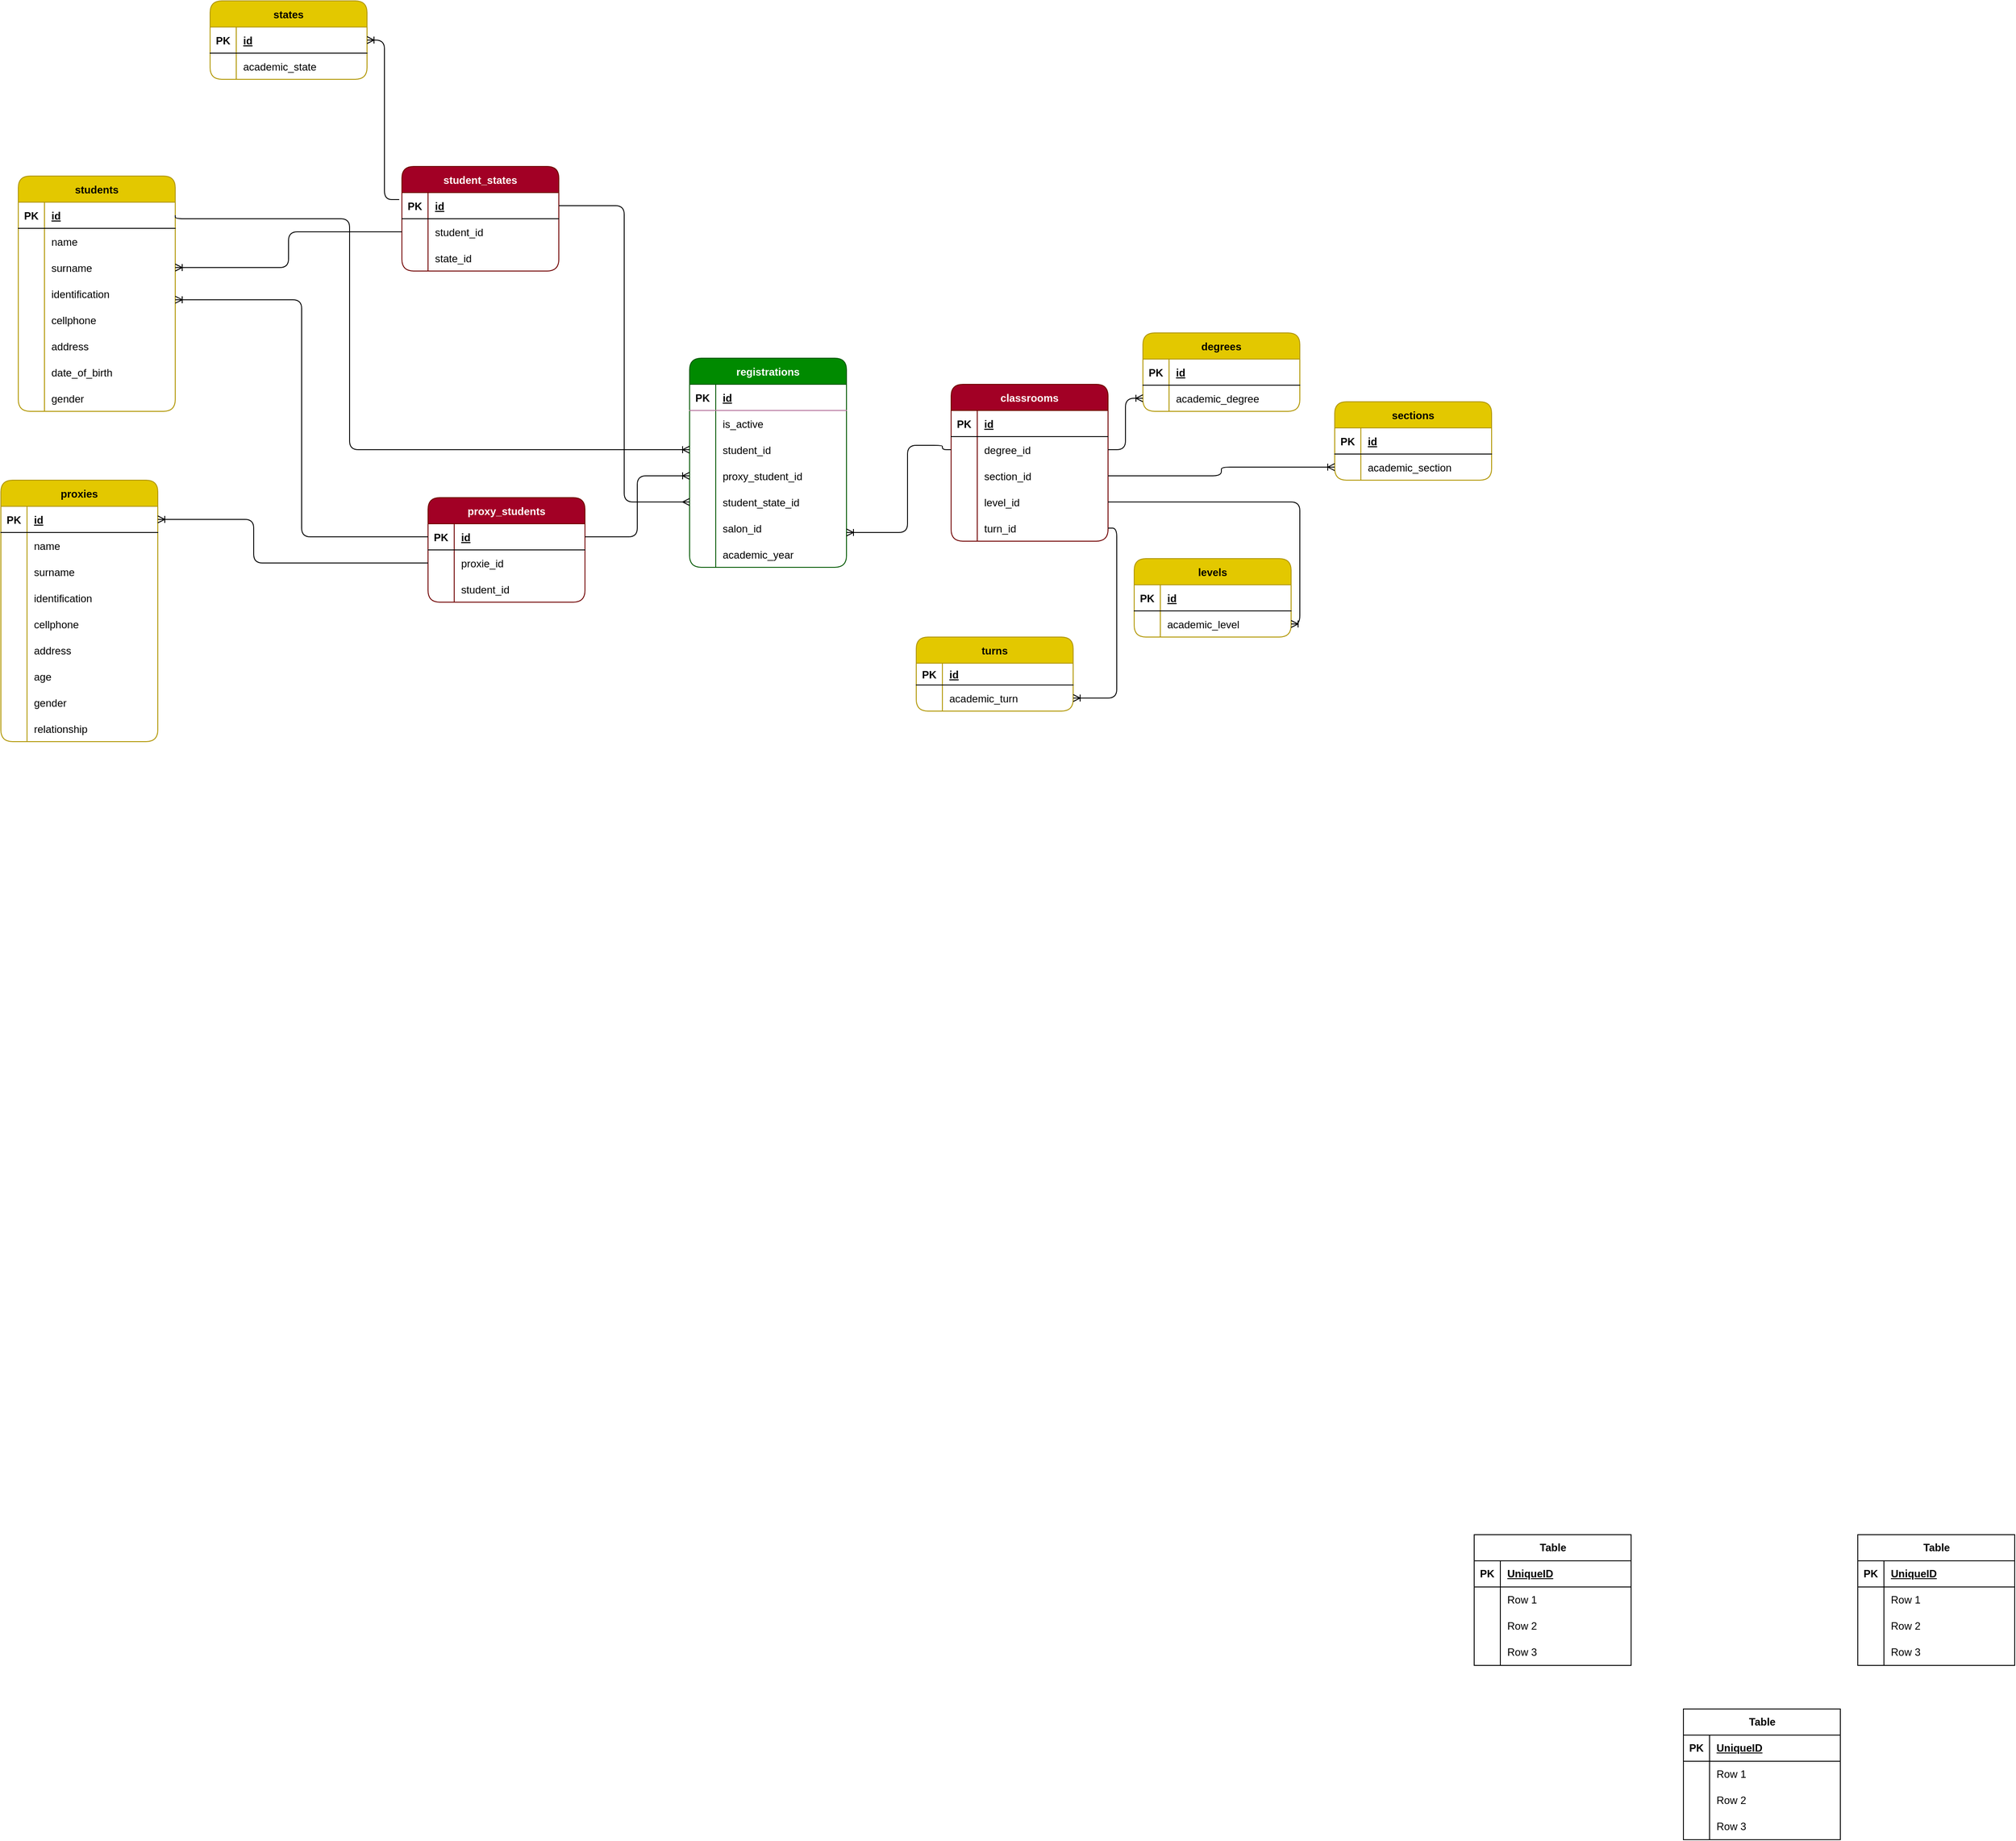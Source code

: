 <mxfile version="21.0.8" type="github">
  <diagram name="Página-1" id="JuqT7jjaQWruWGaDGwlm">
    <mxGraphModel dx="3328" dy="3109" grid="1" gridSize="10" guides="1" tooltips="1" connect="1" arrows="1" fold="1" page="1" pageScale="1" pageWidth="827" pageHeight="1169" math="0" shadow="0">
      <root>
        <mxCell id="0" />
        <mxCell id="1" parent="0" />
        <mxCell id="2yEqYr15yIA698hMWI0M-1" value="Table" style="shape=table;startSize=30;container=1;collapsible=1;childLayout=tableLayout;fixedRows=1;rowLines=0;fontStyle=1;align=center;resizeLast=1;html=1;" parent="1" vertex="1">
          <mxGeometry x="120" y="120" width="180" height="150" as="geometry" />
        </mxCell>
        <mxCell id="2yEqYr15yIA698hMWI0M-2" value="" style="shape=tableRow;horizontal=0;startSize=0;swimlaneHead=0;swimlaneBody=0;fillColor=none;collapsible=0;dropTarget=0;points=[[0,0.5],[1,0.5]];portConstraint=eastwest;top=0;left=0;right=0;bottom=1;" parent="2yEqYr15yIA698hMWI0M-1" vertex="1">
          <mxGeometry y="30" width="180" height="30" as="geometry" />
        </mxCell>
        <mxCell id="2yEqYr15yIA698hMWI0M-3" value="PK" style="shape=partialRectangle;connectable=0;fillColor=none;top=0;left=0;bottom=0;right=0;fontStyle=1;overflow=hidden;whiteSpace=wrap;html=1;" parent="2yEqYr15yIA698hMWI0M-2" vertex="1">
          <mxGeometry width="30" height="30" as="geometry">
            <mxRectangle width="30" height="30" as="alternateBounds" />
          </mxGeometry>
        </mxCell>
        <mxCell id="2yEqYr15yIA698hMWI0M-4" value="UniqueID" style="shape=partialRectangle;connectable=0;fillColor=none;top=0;left=0;bottom=0;right=0;align=left;spacingLeft=6;fontStyle=5;overflow=hidden;whiteSpace=wrap;html=1;" parent="2yEqYr15yIA698hMWI0M-2" vertex="1">
          <mxGeometry x="30" width="150" height="30" as="geometry">
            <mxRectangle width="150" height="30" as="alternateBounds" />
          </mxGeometry>
        </mxCell>
        <mxCell id="2yEqYr15yIA698hMWI0M-5" value="" style="shape=tableRow;horizontal=0;startSize=0;swimlaneHead=0;swimlaneBody=0;fillColor=none;collapsible=0;dropTarget=0;points=[[0,0.5],[1,0.5]];portConstraint=eastwest;top=0;left=0;right=0;bottom=0;" parent="2yEqYr15yIA698hMWI0M-1" vertex="1">
          <mxGeometry y="60" width="180" height="30" as="geometry" />
        </mxCell>
        <mxCell id="2yEqYr15yIA698hMWI0M-6" value="" style="shape=partialRectangle;connectable=0;fillColor=none;top=0;left=0;bottom=0;right=0;editable=1;overflow=hidden;whiteSpace=wrap;html=1;" parent="2yEqYr15yIA698hMWI0M-5" vertex="1">
          <mxGeometry width="30" height="30" as="geometry">
            <mxRectangle width="30" height="30" as="alternateBounds" />
          </mxGeometry>
        </mxCell>
        <mxCell id="2yEqYr15yIA698hMWI0M-7" value="Row 1" style="shape=partialRectangle;connectable=0;fillColor=none;top=0;left=0;bottom=0;right=0;align=left;spacingLeft=6;overflow=hidden;whiteSpace=wrap;html=1;" parent="2yEqYr15yIA698hMWI0M-5" vertex="1">
          <mxGeometry x="30" width="150" height="30" as="geometry">
            <mxRectangle width="150" height="30" as="alternateBounds" />
          </mxGeometry>
        </mxCell>
        <mxCell id="2yEqYr15yIA698hMWI0M-8" value="" style="shape=tableRow;horizontal=0;startSize=0;swimlaneHead=0;swimlaneBody=0;fillColor=none;collapsible=0;dropTarget=0;points=[[0,0.5],[1,0.5]];portConstraint=eastwest;top=0;left=0;right=0;bottom=0;" parent="2yEqYr15yIA698hMWI0M-1" vertex="1">
          <mxGeometry y="90" width="180" height="30" as="geometry" />
        </mxCell>
        <mxCell id="2yEqYr15yIA698hMWI0M-9" value="" style="shape=partialRectangle;connectable=0;fillColor=none;top=0;left=0;bottom=0;right=0;editable=1;overflow=hidden;whiteSpace=wrap;html=1;" parent="2yEqYr15yIA698hMWI0M-8" vertex="1">
          <mxGeometry width="30" height="30" as="geometry">
            <mxRectangle width="30" height="30" as="alternateBounds" />
          </mxGeometry>
        </mxCell>
        <mxCell id="2yEqYr15yIA698hMWI0M-10" value="Row 2" style="shape=partialRectangle;connectable=0;fillColor=none;top=0;left=0;bottom=0;right=0;align=left;spacingLeft=6;overflow=hidden;whiteSpace=wrap;html=1;" parent="2yEqYr15yIA698hMWI0M-8" vertex="1">
          <mxGeometry x="30" width="150" height="30" as="geometry">
            <mxRectangle width="150" height="30" as="alternateBounds" />
          </mxGeometry>
        </mxCell>
        <mxCell id="2yEqYr15yIA698hMWI0M-11" value="" style="shape=tableRow;horizontal=0;startSize=0;swimlaneHead=0;swimlaneBody=0;fillColor=none;collapsible=0;dropTarget=0;points=[[0,0.5],[1,0.5]];portConstraint=eastwest;top=0;left=0;right=0;bottom=0;" parent="2yEqYr15yIA698hMWI0M-1" vertex="1">
          <mxGeometry y="120" width="180" height="30" as="geometry" />
        </mxCell>
        <mxCell id="2yEqYr15yIA698hMWI0M-12" value="" style="shape=partialRectangle;connectable=0;fillColor=none;top=0;left=0;bottom=0;right=0;editable=1;overflow=hidden;whiteSpace=wrap;html=1;" parent="2yEqYr15yIA698hMWI0M-11" vertex="1">
          <mxGeometry width="30" height="30" as="geometry">
            <mxRectangle width="30" height="30" as="alternateBounds" />
          </mxGeometry>
        </mxCell>
        <mxCell id="2yEqYr15yIA698hMWI0M-13" value="Row 3" style="shape=partialRectangle;connectable=0;fillColor=none;top=0;left=0;bottom=0;right=0;align=left;spacingLeft=6;overflow=hidden;whiteSpace=wrap;html=1;" parent="2yEqYr15yIA698hMWI0M-11" vertex="1">
          <mxGeometry x="30" width="150" height="30" as="geometry">
            <mxRectangle width="150" height="30" as="alternateBounds" />
          </mxGeometry>
        </mxCell>
        <mxCell id="2yEqYr15yIA698hMWI0M-14" value="Table" style="shape=table;startSize=30;container=1;collapsible=1;childLayout=tableLayout;fixedRows=1;rowLines=0;fontStyle=1;align=center;resizeLast=1;html=1;" parent="1" vertex="1">
          <mxGeometry x="560" y="120" width="180" height="150" as="geometry" />
        </mxCell>
        <mxCell id="2yEqYr15yIA698hMWI0M-15" value="" style="shape=tableRow;horizontal=0;startSize=0;swimlaneHead=0;swimlaneBody=0;fillColor=none;collapsible=0;dropTarget=0;points=[[0,0.5],[1,0.5]];portConstraint=eastwest;top=0;left=0;right=0;bottom=1;" parent="2yEqYr15yIA698hMWI0M-14" vertex="1">
          <mxGeometry y="30" width="180" height="30" as="geometry" />
        </mxCell>
        <mxCell id="2yEqYr15yIA698hMWI0M-16" value="PK" style="shape=partialRectangle;connectable=0;fillColor=none;top=0;left=0;bottom=0;right=0;fontStyle=1;overflow=hidden;whiteSpace=wrap;html=1;" parent="2yEqYr15yIA698hMWI0M-15" vertex="1">
          <mxGeometry width="30" height="30" as="geometry">
            <mxRectangle width="30" height="30" as="alternateBounds" />
          </mxGeometry>
        </mxCell>
        <mxCell id="2yEqYr15yIA698hMWI0M-17" value="UniqueID" style="shape=partialRectangle;connectable=0;fillColor=none;top=0;left=0;bottom=0;right=0;align=left;spacingLeft=6;fontStyle=5;overflow=hidden;whiteSpace=wrap;html=1;" parent="2yEqYr15yIA698hMWI0M-15" vertex="1">
          <mxGeometry x="30" width="150" height="30" as="geometry">
            <mxRectangle width="150" height="30" as="alternateBounds" />
          </mxGeometry>
        </mxCell>
        <mxCell id="2yEqYr15yIA698hMWI0M-18" value="" style="shape=tableRow;horizontal=0;startSize=0;swimlaneHead=0;swimlaneBody=0;fillColor=none;collapsible=0;dropTarget=0;points=[[0,0.5],[1,0.5]];portConstraint=eastwest;top=0;left=0;right=0;bottom=0;" parent="2yEqYr15yIA698hMWI0M-14" vertex="1">
          <mxGeometry y="60" width="180" height="30" as="geometry" />
        </mxCell>
        <mxCell id="2yEqYr15yIA698hMWI0M-19" value="" style="shape=partialRectangle;connectable=0;fillColor=none;top=0;left=0;bottom=0;right=0;editable=1;overflow=hidden;whiteSpace=wrap;html=1;" parent="2yEqYr15yIA698hMWI0M-18" vertex="1">
          <mxGeometry width="30" height="30" as="geometry">
            <mxRectangle width="30" height="30" as="alternateBounds" />
          </mxGeometry>
        </mxCell>
        <mxCell id="2yEqYr15yIA698hMWI0M-20" value="Row 1" style="shape=partialRectangle;connectable=0;fillColor=none;top=0;left=0;bottom=0;right=0;align=left;spacingLeft=6;overflow=hidden;whiteSpace=wrap;html=1;" parent="2yEqYr15yIA698hMWI0M-18" vertex="1">
          <mxGeometry x="30" width="150" height="30" as="geometry">
            <mxRectangle width="150" height="30" as="alternateBounds" />
          </mxGeometry>
        </mxCell>
        <mxCell id="2yEqYr15yIA698hMWI0M-21" value="" style="shape=tableRow;horizontal=0;startSize=0;swimlaneHead=0;swimlaneBody=0;fillColor=none;collapsible=0;dropTarget=0;points=[[0,0.5],[1,0.5]];portConstraint=eastwest;top=0;left=0;right=0;bottom=0;" parent="2yEqYr15yIA698hMWI0M-14" vertex="1">
          <mxGeometry y="90" width="180" height="30" as="geometry" />
        </mxCell>
        <mxCell id="2yEqYr15yIA698hMWI0M-22" value="" style="shape=partialRectangle;connectable=0;fillColor=none;top=0;left=0;bottom=0;right=0;editable=1;overflow=hidden;whiteSpace=wrap;html=1;" parent="2yEqYr15yIA698hMWI0M-21" vertex="1">
          <mxGeometry width="30" height="30" as="geometry">
            <mxRectangle width="30" height="30" as="alternateBounds" />
          </mxGeometry>
        </mxCell>
        <mxCell id="2yEqYr15yIA698hMWI0M-23" value="Row 2" style="shape=partialRectangle;connectable=0;fillColor=none;top=0;left=0;bottom=0;right=0;align=left;spacingLeft=6;overflow=hidden;whiteSpace=wrap;html=1;" parent="2yEqYr15yIA698hMWI0M-21" vertex="1">
          <mxGeometry x="30" width="150" height="30" as="geometry">
            <mxRectangle width="150" height="30" as="alternateBounds" />
          </mxGeometry>
        </mxCell>
        <mxCell id="2yEqYr15yIA698hMWI0M-24" value="" style="shape=tableRow;horizontal=0;startSize=0;swimlaneHead=0;swimlaneBody=0;fillColor=none;collapsible=0;dropTarget=0;points=[[0,0.5],[1,0.5]];portConstraint=eastwest;top=0;left=0;right=0;bottom=0;" parent="2yEqYr15yIA698hMWI0M-14" vertex="1">
          <mxGeometry y="120" width="180" height="30" as="geometry" />
        </mxCell>
        <mxCell id="2yEqYr15yIA698hMWI0M-25" value="" style="shape=partialRectangle;connectable=0;fillColor=none;top=0;left=0;bottom=0;right=0;editable=1;overflow=hidden;whiteSpace=wrap;html=1;" parent="2yEqYr15yIA698hMWI0M-24" vertex="1">
          <mxGeometry width="30" height="30" as="geometry">
            <mxRectangle width="30" height="30" as="alternateBounds" />
          </mxGeometry>
        </mxCell>
        <mxCell id="2yEqYr15yIA698hMWI0M-26" value="Row 3" style="shape=partialRectangle;connectable=0;fillColor=none;top=0;left=0;bottom=0;right=0;align=left;spacingLeft=6;overflow=hidden;whiteSpace=wrap;html=1;" parent="2yEqYr15yIA698hMWI0M-24" vertex="1">
          <mxGeometry x="30" width="150" height="30" as="geometry">
            <mxRectangle width="150" height="30" as="alternateBounds" />
          </mxGeometry>
        </mxCell>
        <mxCell id="2yEqYr15yIA698hMWI0M-27" value="Table" style="shape=table;startSize=30;container=1;collapsible=1;childLayout=tableLayout;fixedRows=1;rowLines=0;fontStyle=1;align=center;resizeLast=1;html=1;" parent="1" vertex="1">
          <mxGeometry x="360" y="320" width="180" height="150" as="geometry" />
        </mxCell>
        <mxCell id="2yEqYr15yIA698hMWI0M-28" value="" style="shape=tableRow;horizontal=0;startSize=0;swimlaneHead=0;swimlaneBody=0;fillColor=none;collapsible=0;dropTarget=0;points=[[0,0.5],[1,0.5]];portConstraint=eastwest;top=0;left=0;right=0;bottom=1;" parent="2yEqYr15yIA698hMWI0M-27" vertex="1">
          <mxGeometry y="30" width="180" height="30" as="geometry" />
        </mxCell>
        <mxCell id="2yEqYr15yIA698hMWI0M-29" value="PK" style="shape=partialRectangle;connectable=0;fillColor=none;top=0;left=0;bottom=0;right=0;fontStyle=1;overflow=hidden;whiteSpace=wrap;html=1;" parent="2yEqYr15yIA698hMWI0M-28" vertex="1">
          <mxGeometry width="30" height="30" as="geometry">
            <mxRectangle width="30" height="30" as="alternateBounds" />
          </mxGeometry>
        </mxCell>
        <mxCell id="2yEqYr15yIA698hMWI0M-30" value="UniqueID" style="shape=partialRectangle;connectable=0;fillColor=none;top=0;left=0;bottom=0;right=0;align=left;spacingLeft=6;fontStyle=5;overflow=hidden;whiteSpace=wrap;html=1;" parent="2yEqYr15yIA698hMWI0M-28" vertex="1">
          <mxGeometry x="30" width="150" height="30" as="geometry">
            <mxRectangle width="150" height="30" as="alternateBounds" />
          </mxGeometry>
        </mxCell>
        <mxCell id="2yEqYr15yIA698hMWI0M-31" value="" style="shape=tableRow;horizontal=0;startSize=0;swimlaneHead=0;swimlaneBody=0;fillColor=none;collapsible=0;dropTarget=0;points=[[0,0.5],[1,0.5]];portConstraint=eastwest;top=0;left=0;right=0;bottom=0;" parent="2yEqYr15yIA698hMWI0M-27" vertex="1">
          <mxGeometry y="60" width="180" height="30" as="geometry" />
        </mxCell>
        <mxCell id="2yEqYr15yIA698hMWI0M-32" value="" style="shape=partialRectangle;connectable=0;fillColor=none;top=0;left=0;bottom=0;right=0;editable=1;overflow=hidden;whiteSpace=wrap;html=1;" parent="2yEqYr15yIA698hMWI0M-31" vertex="1">
          <mxGeometry width="30" height="30" as="geometry">
            <mxRectangle width="30" height="30" as="alternateBounds" />
          </mxGeometry>
        </mxCell>
        <mxCell id="2yEqYr15yIA698hMWI0M-33" value="Row 1" style="shape=partialRectangle;connectable=0;fillColor=none;top=0;left=0;bottom=0;right=0;align=left;spacingLeft=6;overflow=hidden;whiteSpace=wrap;html=1;" parent="2yEqYr15yIA698hMWI0M-31" vertex="1">
          <mxGeometry x="30" width="150" height="30" as="geometry">
            <mxRectangle width="150" height="30" as="alternateBounds" />
          </mxGeometry>
        </mxCell>
        <mxCell id="2yEqYr15yIA698hMWI0M-34" value="" style="shape=tableRow;horizontal=0;startSize=0;swimlaneHead=0;swimlaneBody=0;fillColor=none;collapsible=0;dropTarget=0;points=[[0,0.5],[1,0.5]];portConstraint=eastwest;top=0;left=0;right=0;bottom=0;" parent="2yEqYr15yIA698hMWI0M-27" vertex="1">
          <mxGeometry y="90" width="180" height="30" as="geometry" />
        </mxCell>
        <mxCell id="2yEqYr15yIA698hMWI0M-35" value="" style="shape=partialRectangle;connectable=0;fillColor=none;top=0;left=0;bottom=0;right=0;editable=1;overflow=hidden;whiteSpace=wrap;html=1;" parent="2yEqYr15yIA698hMWI0M-34" vertex="1">
          <mxGeometry width="30" height="30" as="geometry">
            <mxRectangle width="30" height="30" as="alternateBounds" />
          </mxGeometry>
        </mxCell>
        <mxCell id="2yEqYr15yIA698hMWI0M-36" value="Row 2" style="shape=partialRectangle;connectable=0;fillColor=none;top=0;left=0;bottom=0;right=0;align=left;spacingLeft=6;overflow=hidden;whiteSpace=wrap;html=1;" parent="2yEqYr15yIA698hMWI0M-34" vertex="1">
          <mxGeometry x="30" width="150" height="30" as="geometry">
            <mxRectangle width="150" height="30" as="alternateBounds" />
          </mxGeometry>
        </mxCell>
        <mxCell id="2yEqYr15yIA698hMWI0M-37" value="" style="shape=tableRow;horizontal=0;startSize=0;swimlaneHead=0;swimlaneBody=0;fillColor=none;collapsible=0;dropTarget=0;points=[[0,0.5],[1,0.5]];portConstraint=eastwest;top=0;left=0;right=0;bottom=0;" parent="2yEqYr15yIA698hMWI0M-27" vertex="1">
          <mxGeometry y="120" width="180" height="30" as="geometry" />
        </mxCell>
        <mxCell id="2yEqYr15yIA698hMWI0M-38" value="" style="shape=partialRectangle;connectable=0;fillColor=none;top=0;left=0;bottom=0;right=0;editable=1;overflow=hidden;whiteSpace=wrap;html=1;" parent="2yEqYr15yIA698hMWI0M-37" vertex="1">
          <mxGeometry width="30" height="30" as="geometry">
            <mxRectangle width="30" height="30" as="alternateBounds" />
          </mxGeometry>
        </mxCell>
        <mxCell id="2yEqYr15yIA698hMWI0M-39" value="Row 3" style="shape=partialRectangle;connectable=0;fillColor=none;top=0;left=0;bottom=0;right=0;align=left;spacingLeft=6;overflow=hidden;whiteSpace=wrap;html=1;" parent="2yEqYr15yIA698hMWI0M-37" vertex="1">
          <mxGeometry x="30" width="150" height="30" as="geometry">
            <mxRectangle width="150" height="30" as="alternateBounds" />
          </mxGeometry>
        </mxCell>
        <mxCell id="2yEqYr15yIA698hMWI0M-40" value="students" style="shape=table;startSize=30;container=1;collapsible=1;childLayout=tableLayout;fixedRows=1;rowLines=0;fontStyle=1;align=center;resizeLast=1;rounded=1;fillColor=#e3c800;fontColor=#000000;strokeColor=#B09500;" parent="1" vertex="1">
          <mxGeometry x="-1550" y="-1439" width="180" height="270" as="geometry">
            <mxRectangle x="-680" y="855" width="70" height="30" as="alternateBounds" />
          </mxGeometry>
        </mxCell>
        <mxCell id="2yEqYr15yIA698hMWI0M-41" value="" style="shape=tableRow;horizontal=0;startSize=0;swimlaneHead=0;swimlaneBody=0;fillColor=none;collapsible=0;dropTarget=0;points=[[0,0.5],[1,0.5]];portConstraint=eastwest;top=0;left=0;right=0;bottom=1;rounded=1;" parent="2yEqYr15yIA698hMWI0M-40" vertex="1">
          <mxGeometry y="30" width="180" height="30" as="geometry" />
        </mxCell>
        <mxCell id="2yEqYr15yIA698hMWI0M-42" value="PK" style="shape=partialRectangle;connectable=0;fillColor=none;top=0;left=0;bottom=0;right=0;fontStyle=1;overflow=hidden;rounded=1;" parent="2yEqYr15yIA698hMWI0M-41" vertex="1">
          <mxGeometry width="30" height="30" as="geometry">
            <mxRectangle width="30" height="30" as="alternateBounds" />
          </mxGeometry>
        </mxCell>
        <mxCell id="2yEqYr15yIA698hMWI0M-43" value="id" style="shape=partialRectangle;connectable=0;fillColor=none;top=0;left=0;bottom=0;right=0;align=left;spacingLeft=6;fontStyle=5;overflow=hidden;rounded=1;" parent="2yEqYr15yIA698hMWI0M-41" vertex="1">
          <mxGeometry x="30" width="150" height="30" as="geometry">
            <mxRectangle width="150" height="30" as="alternateBounds" />
          </mxGeometry>
        </mxCell>
        <mxCell id="2yEqYr15yIA698hMWI0M-44" value="" style="shape=tableRow;horizontal=0;startSize=0;swimlaneHead=0;swimlaneBody=0;fillColor=none;collapsible=0;dropTarget=0;points=[[0,0.5],[1,0.5]];portConstraint=eastwest;top=0;left=0;right=0;bottom=0;rounded=1;" parent="2yEqYr15yIA698hMWI0M-40" vertex="1">
          <mxGeometry y="60" width="180" height="30" as="geometry" />
        </mxCell>
        <mxCell id="2yEqYr15yIA698hMWI0M-45" value="" style="shape=partialRectangle;connectable=0;fillColor=none;top=0;left=0;bottom=0;right=0;editable=1;overflow=hidden;rounded=1;" parent="2yEqYr15yIA698hMWI0M-44" vertex="1">
          <mxGeometry width="30" height="30" as="geometry">
            <mxRectangle width="30" height="30" as="alternateBounds" />
          </mxGeometry>
        </mxCell>
        <mxCell id="2yEqYr15yIA698hMWI0M-46" value="name" style="shape=partialRectangle;connectable=0;fillColor=none;top=0;left=0;bottom=0;right=0;align=left;spacingLeft=6;overflow=hidden;rounded=1;" parent="2yEqYr15yIA698hMWI0M-44" vertex="1">
          <mxGeometry x="30" width="150" height="30" as="geometry">
            <mxRectangle width="150" height="30" as="alternateBounds" />
          </mxGeometry>
        </mxCell>
        <mxCell id="2yEqYr15yIA698hMWI0M-47" value="" style="shape=tableRow;horizontal=0;startSize=0;swimlaneHead=0;swimlaneBody=0;fillColor=none;collapsible=0;dropTarget=0;points=[[0,0.5],[1,0.5]];portConstraint=eastwest;top=0;left=0;right=0;bottom=0;rounded=1;" parent="2yEqYr15yIA698hMWI0M-40" vertex="1">
          <mxGeometry y="90" width="180" height="30" as="geometry" />
        </mxCell>
        <mxCell id="2yEqYr15yIA698hMWI0M-48" value="" style="shape=partialRectangle;connectable=0;fillColor=none;top=0;left=0;bottom=0;right=0;editable=1;overflow=hidden;rounded=1;" parent="2yEqYr15yIA698hMWI0M-47" vertex="1">
          <mxGeometry width="30" height="30" as="geometry">
            <mxRectangle width="30" height="30" as="alternateBounds" />
          </mxGeometry>
        </mxCell>
        <mxCell id="2yEqYr15yIA698hMWI0M-49" value="surname" style="shape=partialRectangle;connectable=0;fillColor=none;top=0;left=0;bottom=0;right=0;align=left;spacingLeft=6;overflow=hidden;rounded=1;" parent="2yEqYr15yIA698hMWI0M-47" vertex="1">
          <mxGeometry x="30" width="150" height="30" as="geometry">
            <mxRectangle width="150" height="30" as="alternateBounds" />
          </mxGeometry>
        </mxCell>
        <mxCell id="2yEqYr15yIA698hMWI0M-50" value="" style="shape=tableRow;horizontal=0;startSize=0;swimlaneHead=0;swimlaneBody=0;fillColor=none;collapsible=0;dropTarget=0;points=[[0,0.5],[1,0.5]];portConstraint=eastwest;top=0;left=0;right=0;bottom=0;rounded=1;" parent="2yEqYr15yIA698hMWI0M-40" vertex="1">
          <mxGeometry y="120" width="180" height="30" as="geometry" />
        </mxCell>
        <mxCell id="2yEqYr15yIA698hMWI0M-51" value="" style="shape=partialRectangle;connectable=0;fillColor=none;top=0;left=0;bottom=0;right=0;editable=1;overflow=hidden;rounded=1;" parent="2yEqYr15yIA698hMWI0M-50" vertex="1">
          <mxGeometry width="30" height="30" as="geometry">
            <mxRectangle width="30" height="30" as="alternateBounds" />
          </mxGeometry>
        </mxCell>
        <mxCell id="2yEqYr15yIA698hMWI0M-52" value="identification" style="shape=partialRectangle;connectable=0;fillColor=none;top=0;left=0;bottom=0;right=0;align=left;spacingLeft=6;overflow=hidden;rounded=1;" parent="2yEqYr15yIA698hMWI0M-50" vertex="1">
          <mxGeometry x="30" width="150" height="30" as="geometry">
            <mxRectangle width="150" height="30" as="alternateBounds" />
          </mxGeometry>
        </mxCell>
        <mxCell id="2yEqYr15yIA698hMWI0M-53" value="" style="shape=tableRow;horizontal=0;startSize=0;swimlaneHead=0;swimlaneBody=0;fillColor=none;collapsible=0;dropTarget=0;points=[[0,0.5],[1,0.5]];portConstraint=eastwest;top=0;left=0;right=0;bottom=0;rounded=1;" parent="2yEqYr15yIA698hMWI0M-40" vertex="1">
          <mxGeometry y="150" width="180" height="30" as="geometry" />
        </mxCell>
        <mxCell id="2yEqYr15yIA698hMWI0M-54" value="" style="shape=partialRectangle;connectable=0;fillColor=none;top=0;left=0;bottom=0;right=0;editable=1;overflow=hidden;rounded=1;" parent="2yEqYr15yIA698hMWI0M-53" vertex="1">
          <mxGeometry width="30" height="30" as="geometry">
            <mxRectangle width="30" height="30" as="alternateBounds" />
          </mxGeometry>
        </mxCell>
        <mxCell id="2yEqYr15yIA698hMWI0M-55" value="cellphone" style="shape=partialRectangle;connectable=0;fillColor=none;top=0;left=0;bottom=0;right=0;align=left;spacingLeft=6;overflow=hidden;rounded=1;" parent="2yEqYr15yIA698hMWI0M-53" vertex="1">
          <mxGeometry x="30" width="150" height="30" as="geometry">
            <mxRectangle width="150" height="30" as="alternateBounds" />
          </mxGeometry>
        </mxCell>
        <mxCell id="2yEqYr15yIA698hMWI0M-56" value="" style="shape=tableRow;horizontal=0;startSize=0;swimlaneHead=0;swimlaneBody=0;fillColor=none;collapsible=0;dropTarget=0;points=[[0,0.5],[1,0.5]];portConstraint=eastwest;top=0;left=0;right=0;bottom=0;rounded=1;" parent="2yEqYr15yIA698hMWI0M-40" vertex="1">
          <mxGeometry y="180" width="180" height="30" as="geometry" />
        </mxCell>
        <mxCell id="2yEqYr15yIA698hMWI0M-57" value="" style="shape=partialRectangle;connectable=0;fillColor=none;top=0;left=0;bottom=0;right=0;editable=1;overflow=hidden;rounded=1;" parent="2yEqYr15yIA698hMWI0M-56" vertex="1">
          <mxGeometry width="30" height="30" as="geometry">
            <mxRectangle width="30" height="30" as="alternateBounds" />
          </mxGeometry>
        </mxCell>
        <mxCell id="2yEqYr15yIA698hMWI0M-58" value="address" style="shape=partialRectangle;connectable=0;fillColor=none;top=0;left=0;bottom=0;right=0;align=left;spacingLeft=6;overflow=hidden;rounded=1;" parent="2yEqYr15yIA698hMWI0M-56" vertex="1">
          <mxGeometry x="30" width="150" height="30" as="geometry">
            <mxRectangle width="150" height="30" as="alternateBounds" />
          </mxGeometry>
        </mxCell>
        <mxCell id="2yEqYr15yIA698hMWI0M-59" value="" style="shape=tableRow;horizontal=0;startSize=0;swimlaneHead=0;swimlaneBody=0;fillColor=none;collapsible=0;dropTarget=0;points=[[0,0.5],[1,0.5]];portConstraint=eastwest;top=0;left=0;right=0;bottom=0;rounded=1;" parent="2yEqYr15yIA698hMWI0M-40" vertex="1">
          <mxGeometry y="210" width="180" height="30" as="geometry" />
        </mxCell>
        <mxCell id="2yEqYr15yIA698hMWI0M-60" value="" style="shape=partialRectangle;connectable=0;fillColor=none;top=0;left=0;bottom=0;right=0;editable=1;overflow=hidden;rounded=1;" parent="2yEqYr15yIA698hMWI0M-59" vertex="1">
          <mxGeometry width="30" height="30" as="geometry">
            <mxRectangle width="30" height="30" as="alternateBounds" />
          </mxGeometry>
        </mxCell>
        <mxCell id="2yEqYr15yIA698hMWI0M-61" value="date_of_birth" style="shape=partialRectangle;connectable=0;fillColor=none;top=0;left=0;bottom=0;right=0;align=left;spacingLeft=6;overflow=hidden;rounded=1;" parent="2yEqYr15yIA698hMWI0M-59" vertex="1">
          <mxGeometry x="30" width="150" height="30" as="geometry">
            <mxRectangle width="150" height="30" as="alternateBounds" />
          </mxGeometry>
        </mxCell>
        <mxCell id="2yEqYr15yIA698hMWI0M-62" value="" style="shape=tableRow;horizontal=0;startSize=0;swimlaneHead=0;swimlaneBody=0;fillColor=none;collapsible=0;dropTarget=0;points=[[0,0.5],[1,0.5]];portConstraint=eastwest;top=0;left=0;right=0;bottom=0;rounded=1;" parent="2yEqYr15yIA698hMWI0M-40" vertex="1">
          <mxGeometry y="240" width="180" height="30" as="geometry" />
        </mxCell>
        <mxCell id="2yEqYr15yIA698hMWI0M-63" value="" style="shape=partialRectangle;connectable=0;fillColor=none;top=0;left=0;bottom=0;right=0;editable=1;overflow=hidden;rounded=1;" parent="2yEqYr15yIA698hMWI0M-62" vertex="1">
          <mxGeometry width="30" height="30" as="geometry">
            <mxRectangle width="30" height="30" as="alternateBounds" />
          </mxGeometry>
        </mxCell>
        <mxCell id="2yEqYr15yIA698hMWI0M-64" value="gender" style="shape=partialRectangle;connectable=0;fillColor=none;top=0;left=0;bottom=0;right=0;align=left;spacingLeft=6;overflow=hidden;rounded=1;" parent="2yEqYr15yIA698hMWI0M-62" vertex="1">
          <mxGeometry x="30" width="150" height="30" as="geometry">
            <mxRectangle width="150" height="30" as="alternateBounds" />
          </mxGeometry>
        </mxCell>
        <mxCell id="2yEqYr15yIA698hMWI0M-65" value="proxies" style="shape=table;startSize=30;container=1;collapsible=1;childLayout=tableLayout;fixedRows=1;rowLines=0;fontStyle=1;align=center;resizeLast=1;fillColor=#e3c800;rounded=1;fontColor=#000000;strokeColor=#B09500;" parent="1" vertex="1">
          <mxGeometry x="-1570" y="-1090" width="180" height="300" as="geometry">
            <mxRectangle x="-1610" y="500" width="70" height="30" as="alternateBounds" />
          </mxGeometry>
        </mxCell>
        <mxCell id="2yEqYr15yIA698hMWI0M-66" value="" style="shape=tableRow;horizontal=0;startSize=0;swimlaneHead=0;swimlaneBody=0;fillColor=none;collapsible=0;dropTarget=0;points=[[0,0.5],[1,0.5]];portConstraint=eastwest;top=0;left=0;right=0;bottom=1;rounded=1;" parent="2yEqYr15yIA698hMWI0M-65" vertex="1">
          <mxGeometry y="30" width="180" height="30" as="geometry" />
        </mxCell>
        <mxCell id="2yEqYr15yIA698hMWI0M-67" value="PK" style="shape=partialRectangle;connectable=0;fillColor=none;top=0;left=0;bottom=0;right=0;fontStyle=1;overflow=hidden;rounded=1;" parent="2yEqYr15yIA698hMWI0M-66" vertex="1">
          <mxGeometry width="30" height="30" as="geometry">
            <mxRectangle width="30" height="30" as="alternateBounds" />
          </mxGeometry>
        </mxCell>
        <mxCell id="2yEqYr15yIA698hMWI0M-68" value="id" style="shape=partialRectangle;connectable=0;fillColor=none;top=0;left=0;bottom=0;right=0;align=left;spacingLeft=6;fontStyle=5;overflow=hidden;rounded=1;" parent="2yEqYr15yIA698hMWI0M-66" vertex="1">
          <mxGeometry x="30" width="150" height="30" as="geometry">
            <mxRectangle width="150" height="30" as="alternateBounds" />
          </mxGeometry>
        </mxCell>
        <mxCell id="2yEqYr15yIA698hMWI0M-69" value="" style="shape=tableRow;horizontal=0;startSize=0;swimlaneHead=0;swimlaneBody=0;fillColor=none;collapsible=0;dropTarget=0;points=[[0,0.5],[1,0.5]];portConstraint=eastwest;top=0;left=0;right=0;bottom=0;rounded=1;" parent="2yEqYr15yIA698hMWI0M-65" vertex="1">
          <mxGeometry y="60" width="180" height="30" as="geometry" />
        </mxCell>
        <mxCell id="2yEqYr15yIA698hMWI0M-70" value="" style="shape=partialRectangle;connectable=0;fillColor=none;top=0;left=0;bottom=0;right=0;editable=1;overflow=hidden;rounded=1;" parent="2yEqYr15yIA698hMWI0M-69" vertex="1">
          <mxGeometry width="30" height="30" as="geometry">
            <mxRectangle width="30" height="30" as="alternateBounds" />
          </mxGeometry>
        </mxCell>
        <mxCell id="2yEqYr15yIA698hMWI0M-71" value="name" style="shape=partialRectangle;connectable=0;fillColor=none;top=0;left=0;bottom=0;right=0;align=left;spacingLeft=6;overflow=hidden;rounded=1;" parent="2yEqYr15yIA698hMWI0M-69" vertex="1">
          <mxGeometry x="30" width="150" height="30" as="geometry">
            <mxRectangle width="150" height="30" as="alternateBounds" />
          </mxGeometry>
        </mxCell>
        <mxCell id="2yEqYr15yIA698hMWI0M-72" value="" style="shape=tableRow;horizontal=0;startSize=0;swimlaneHead=0;swimlaneBody=0;fillColor=none;collapsible=0;dropTarget=0;points=[[0,0.5],[1,0.5]];portConstraint=eastwest;top=0;left=0;right=0;bottom=0;rounded=1;" parent="2yEqYr15yIA698hMWI0M-65" vertex="1">
          <mxGeometry y="90" width="180" height="30" as="geometry" />
        </mxCell>
        <mxCell id="2yEqYr15yIA698hMWI0M-73" value="" style="shape=partialRectangle;connectable=0;fillColor=none;top=0;left=0;bottom=0;right=0;editable=1;overflow=hidden;rounded=1;" parent="2yEqYr15yIA698hMWI0M-72" vertex="1">
          <mxGeometry width="30" height="30" as="geometry">
            <mxRectangle width="30" height="30" as="alternateBounds" />
          </mxGeometry>
        </mxCell>
        <mxCell id="2yEqYr15yIA698hMWI0M-74" value="surname" style="shape=partialRectangle;connectable=0;fillColor=none;top=0;left=0;bottom=0;right=0;align=left;spacingLeft=6;overflow=hidden;rounded=1;" parent="2yEqYr15yIA698hMWI0M-72" vertex="1">
          <mxGeometry x="30" width="150" height="30" as="geometry">
            <mxRectangle width="150" height="30" as="alternateBounds" />
          </mxGeometry>
        </mxCell>
        <mxCell id="2yEqYr15yIA698hMWI0M-75" value="" style="shape=tableRow;horizontal=0;startSize=0;swimlaneHead=0;swimlaneBody=0;fillColor=none;collapsible=0;dropTarget=0;points=[[0,0.5],[1,0.5]];portConstraint=eastwest;top=0;left=0;right=0;bottom=0;rounded=1;" parent="2yEqYr15yIA698hMWI0M-65" vertex="1">
          <mxGeometry y="120" width="180" height="30" as="geometry" />
        </mxCell>
        <mxCell id="2yEqYr15yIA698hMWI0M-76" value="" style="shape=partialRectangle;connectable=0;fillColor=none;top=0;left=0;bottom=0;right=0;editable=1;overflow=hidden;rounded=1;" parent="2yEqYr15yIA698hMWI0M-75" vertex="1">
          <mxGeometry width="30" height="30" as="geometry">
            <mxRectangle width="30" height="30" as="alternateBounds" />
          </mxGeometry>
        </mxCell>
        <mxCell id="2yEqYr15yIA698hMWI0M-77" value="identification" style="shape=partialRectangle;connectable=0;fillColor=none;top=0;left=0;bottom=0;right=0;align=left;spacingLeft=6;overflow=hidden;rounded=1;" parent="2yEqYr15yIA698hMWI0M-75" vertex="1">
          <mxGeometry x="30" width="150" height="30" as="geometry">
            <mxRectangle width="150" height="30" as="alternateBounds" />
          </mxGeometry>
        </mxCell>
        <mxCell id="2yEqYr15yIA698hMWI0M-78" value="" style="shape=tableRow;horizontal=0;startSize=0;swimlaneHead=0;swimlaneBody=0;fillColor=none;collapsible=0;dropTarget=0;points=[[0,0.5],[1,0.5]];portConstraint=eastwest;top=0;left=0;right=0;bottom=0;rounded=1;" parent="2yEqYr15yIA698hMWI0M-65" vertex="1">
          <mxGeometry y="150" width="180" height="30" as="geometry" />
        </mxCell>
        <mxCell id="2yEqYr15yIA698hMWI0M-79" value="" style="shape=partialRectangle;connectable=0;fillColor=none;top=0;left=0;bottom=0;right=0;editable=1;overflow=hidden;rounded=1;" parent="2yEqYr15yIA698hMWI0M-78" vertex="1">
          <mxGeometry width="30" height="30" as="geometry">
            <mxRectangle width="30" height="30" as="alternateBounds" />
          </mxGeometry>
        </mxCell>
        <mxCell id="2yEqYr15yIA698hMWI0M-80" value="cellphone" style="shape=partialRectangle;connectable=0;fillColor=none;top=0;left=0;bottom=0;right=0;align=left;spacingLeft=6;overflow=hidden;rounded=1;" parent="2yEqYr15yIA698hMWI0M-78" vertex="1">
          <mxGeometry x="30" width="150" height="30" as="geometry">
            <mxRectangle width="150" height="30" as="alternateBounds" />
          </mxGeometry>
        </mxCell>
        <mxCell id="2yEqYr15yIA698hMWI0M-81" value="" style="shape=tableRow;horizontal=0;startSize=0;swimlaneHead=0;swimlaneBody=0;fillColor=none;collapsible=0;dropTarget=0;points=[[0,0.5],[1,0.5]];portConstraint=eastwest;top=0;left=0;right=0;bottom=0;rounded=1;" parent="2yEqYr15yIA698hMWI0M-65" vertex="1">
          <mxGeometry y="180" width="180" height="30" as="geometry" />
        </mxCell>
        <mxCell id="2yEqYr15yIA698hMWI0M-82" value="" style="shape=partialRectangle;connectable=0;fillColor=none;top=0;left=0;bottom=0;right=0;editable=1;overflow=hidden;rounded=1;" parent="2yEqYr15yIA698hMWI0M-81" vertex="1">
          <mxGeometry width="30" height="30" as="geometry">
            <mxRectangle width="30" height="30" as="alternateBounds" />
          </mxGeometry>
        </mxCell>
        <mxCell id="2yEqYr15yIA698hMWI0M-83" value="address" style="shape=partialRectangle;connectable=0;fillColor=none;top=0;left=0;bottom=0;right=0;align=left;spacingLeft=6;overflow=hidden;rounded=1;" parent="2yEqYr15yIA698hMWI0M-81" vertex="1">
          <mxGeometry x="30" width="150" height="30" as="geometry">
            <mxRectangle width="150" height="30" as="alternateBounds" />
          </mxGeometry>
        </mxCell>
        <mxCell id="2yEqYr15yIA698hMWI0M-84" value="" style="shape=tableRow;horizontal=0;startSize=0;swimlaneHead=0;swimlaneBody=0;fillColor=none;collapsible=0;dropTarget=0;points=[[0,0.5],[1,0.5]];portConstraint=eastwest;top=0;left=0;right=0;bottom=0;rounded=1;" parent="2yEqYr15yIA698hMWI0M-65" vertex="1">
          <mxGeometry y="210" width="180" height="30" as="geometry" />
        </mxCell>
        <mxCell id="2yEqYr15yIA698hMWI0M-85" value="" style="shape=partialRectangle;connectable=0;fillColor=none;top=0;left=0;bottom=0;right=0;editable=1;overflow=hidden;rounded=1;" parent="2yEqYr15yIA698hMWI0M-84" vertex="1">
          <mxGeometry width="30" height="30" as="geometry">
            <mxRectangle width="30" height="30" as="alternateBounds" />
          </mxGeometry>
        </mxCell>
        <mxCell id="2yEqYr15yIA698hMWI0M-86" value="age" style="shape=partialRectangle;connectable=0;fillColor=none;top=0;left=0;bottom=0;right=0;align=left;spacingLeft=6;overflow=hidden;rounded=1;" parent="2yEqYr15yIA698hMWI0M-84" vertex="1">
          <mxGeometry x="30" width="150" height="30" as="geometry">
            <mxRectangle width="150" height="30" as="alternateBounds" />
          </mxGeometry>
        </mxCell>
        <mxCell id="2yEqYr15yIA698hMWI0M-87" value="" style="shape=tableRow;horizontal=0;startSize=0;swimlaneHead=0;swimlaneBody=0;fillColor=none;collapsible=0;dropTarget=0;points=[[0,0.5],[1,0.5]];portConstraint=eastwest;top=0;left=0;right=0;bottom=0;rounded=1;" parent="2yEqYr15yIA698hMWI0M-65" vertex="1">
          <mxGeometry y="240" width="180" height="30" as="geometry" />
        </mxCell>
        <mxCell id="2yEqYr15yIA698hMWI0M-88" value="" style="shape=partialRectangle;connectable=0;fillColor=none;top=0;left=0;bottom=0;right=0;editable=1;overflow=hidden;rounded=1;" parent="2yEqYr15yIA698hMWI0M-87" vertex="1">
          <mxGeometry width="30" height="30" as="geometry">
            <mxRectangle width="30" height="30" as="alternateBounds" />
          </mxGeometry>
        </mxCell>
        <mxCell id="2yEqYr15yIA698hMWI0M-89" value="gender" style="shape=partialRectangle;connectable=0;fillColor=none;top=0;left=0;bottom=0;right=0;align=left;spacingLeft=6;overflow=hidden;rounded=1;" parent="2yEqYr15yIA698hMWI0M-87" vertex="1">
          <mxGeometry x="30" width="150" height="30" as="geometry">
            <mxRectangle width="150" height="30" as="alternateBounds" />
          </mxGeometry>
        </mxCell>
        <mxCell id="2yEqYr15yIA698hMWI0M-90" value="" style="shape=tableRow;horizontal=0;startSize=0;swimlaneHead=0;swimlaneBody=0;fillColor=none;collapsible=0;dropTarget=0;points=[[0,0.5],[1,0.5]];portConstraint=eastwest;top=0;left=0;right=0;bottom=0;rounded=1;" parent="2yEqYr15yIA698hMWI0M-65" vertex="1">
          <mxGeometry y="270" width="180" height="30" as="geometry" />
        </mxCell>
        <mxCell id="2yEqYr15yIA698hMWI0M-91" value="" style="shape=partialRectangle;connectable=0;fillColor=none;top=0;left=0;bottom=0;right=0;editable=1;overflow=hidden;rounded=1;" parent="2yEqYr15yIA698hMWI0M-90" vertex="1">
          <mxGeometry width="30" height="30" as="geometry">
            <mxRectangle width="30" height="30" as="alternateBounds" />
          </mxGeometry>
        </mxCell>
        <mxCell id="2yEqYr15yIA698hMWI0M-92" value="relationship" style="shape=partialRectangle;connectable=0;fillColor=none;top=0;left=0;bottom=0;right=0;align=left;spacingLeft=6;overflow=hidden;rounded=1;" parent="2yEqYr15yIA698hMWI0M-90" vertex="1">
          <mxGeometry x="30" width="150" height="30" as="geometry">
            <mxRectangle width="150" height="30" as="alternateBounds" />
          </mxGeometry>
        </mxCell>
        <mxCell id="2yEqYr15yIA698hMWI0M-93" value="degrees" style="shape=table;startSize=30;container=1;collapsible=1;childLayout=tableLayout;fixedRows=1;rowLines=0;fontStyle=1;align=center;resizeLast=1;fillColor=#e3c800;rounded=1;fontColor=#000000;strokeColor=#B09500;" parent="1" vertex="1">
          <mxGeometry x="-260" y="-1259" width="180" height="90" as="geometry" />
        </mxCell>
        <mxCell id="2yEqYr15yIA698hMWI0M-94" value="" style="shape=tableRow;horizontal=0;startSize=0;swimlaneHead=0;swimlaneBody=0;fillColor=none;collapsible=0;dropTarget=0;points=[[0,0.5],[1,0.5]];portConstraint=eastwest;top=0;left=0;right=0;bottom=1;rounded=1;" parent="2yEqYr15yIA698hMWI0M-93" vertex="1">
          <mxGeometry y="30" width="180" height="30" as="geometry" />
        </mxCell>
        <mxCell id="2yEqYr15yIA698hMWI0M-95" value="PK" style="shape=partialRectangle;connectable=0;fillColor=none;top=0;left=0;bottom=0;right=0;fontStyle=1;overflow=hidden;rounded=1;" parent="2yEqYr15yIA698hMWI0M-94" vertex="1">
          <mxGeometry width="30" height="30" as="geometry">
            <mxRectangle width="30" height="30" as="alternateBounds" />
          </mxGeometry>
        </mxCell>
        <mxCell id="2yEqYr15yIA698hMWI0M-96" value="id" style="shape=partialRectangle;connectable=0;fillColor=none;top=0;left=0;bottom=0;right=0;align=left;spacingLeft=6;fontStyle=5;overflow=hidden;rounded=1;" parent="2yEqYr15yIA698hMWI0M-94" vertex="1">
          <mxGeometry x="30" width="150" height="30" as="geometry">
            <mxRectangle width="150" height="30" as="alternateBounds" />
          </mxGeometry>
        </mxCell>
        <mxCell id="2yEqYr15yIA698hMWI0M-97" value="" style="shape=tableRow;horizontal=0;startSize=0;swimlaneHead=0;swimlaneBody=0;fillColor=none;collapsible=0;dropTarget=0;points=[[0,0.5],[1,0.5]];portConstraint=eastwest;top=0;left=0;right=0;bottom=0;rounded=1;" parent="2yEqYr15yIA698hMWI0M-93" vertex="1">
          <mxGeometry y="60" width="180" height="30" as="geometry" />
        </mxCell>
        <mxCell id="2yEqYr15yIA698hMWI0M-98" value="" style="shape=partialRectangle;connectable=0;fillColor=none;top=0;left=0;bottom=0;right=0;editable=1;overflow=hidden;rounded=1;" parent="2yEqYr15yIA698hMWI0M-97" vertex="1">
          <mxGeometry width="30" height="30" as="geometry">
            <mxRectangle width="30" height="30" as="alternateBounds" />
          </mxGeometry>
        </mxCell>
        <mxCell id="2yEqYr15yIA698hMWI0M-99" value="academic_degree" style="shape=partialRectangle;connectable=0;fillColor=none;top=0;left=0;bottom=0;right=0;align=left;spacingLeft=6;overflow=hidden;rounded=1;" parent="2yEqYr15yIA698hMWI0M-97" vertex="1">
          <mxGeometry x="30" width="150" height="30" as="geometry">
            <mxRectangle width="150" height="30" as="alternateBounds" />
          </mxGeometry>
        </mxCell>
        <mxCell id="2yEqYr15yIA698hMWI0M-100" value="levels" style="shape=table;startSize=30;container=1;collapsible=1;childLayout=tableLayout;fixedRows=1;rowLines=0;fontStyle=1;align=center;resizeLast=1;fillColor=#e3c800;rounded=1;fontColor=#000000;strokeColor=#B09500;" parent="1" vertex="1">
          <mxGeometry x="-270" y="-1000" width="180" height="90" as="geometry" />
        </mxCell>
        <mxCell id="2yEqYr15yIA698hMWI0M-101" value="" style="shape=tableRow;horizontal=0;startSize=0;swimlaneHead=0;swimlaneBody=0;fillColor=none;collapsible=0;dropTarget=0;points=[[0,0.5],[1,0.5]];portConstraint=eastwest;top=0;left=0;right=0;bottom=1;rounded=1;" parent="2yEqYr15yIA698hMWI0M-100" vertex="1">
          <mxGeometry y="30" width="180" height="30" as="geometry" />
        </mxCell>
        <mxCell id="2yEqYr15yIA698hMWI0M-102" value="PK" style="shape=partialRectangle;connectable=0;fillColor=none;top=0;left=0;bottom=0;right=0;fontStyle=1;overflow=hidden;rounded=1;" parent="2yEqYr15yIA698hMWI0M-101" vertex="1">
          <mxGeometry width="30" height="30" as="geometry">
            <mxRectangle width="30" height="30" as="alternateBounds" />
          </mxGeometry>
        </mxCell>
        <mxCell id="2yEqYr15yIA698hMWI0M-103" value="id" style="shape=partialRectangle;connectable=0;fillColor=none;top=0;left=0;bottom=0;right=0;align=left;spacingLeft=6;fontStyle=5;overflow=hidden;rounded=1;" parent="2yEqYr15yIA698hMWI0M-101" vertex="1">
          <mxGeometry x="30" width="150" height="30" as="geometry">
            <mxRectangle width="150" height="30" as="alternateBounds" />
          </mxGeometry>
        </mxCell>
        <mxCell id="2yEqYr15yIA698hMWI0M-104" value="" style="shape=tableRow;horizontal=0;startSize=0;swimlaneHead=0;swimlaneBody=0;fillColor=none;collapsible=0;dropTarget=0;points=[[0,0.5],[1,0.5]];portConstraint=eastwest;top=0;left=0;right=0;bottom=0;rounded=1;" parent="2yEqYr15yIA698hMWI0M-100" vertex="1">
          <mxGeometry y="60" width="180" height="30" as="geometry" />
        </mxCell>
        <mxCell id="2yEqYr15yIA698hMWI0M-105" value="" style="shape=partialRectangle;connectable=0;fillColor=none;top=0;left=0;bottom=0;right=0;editable=1;overflow=hidden;rounded=1;" parent="2yEqYr15yIA698hMWI0M-104" vertex="1">
          <mxGeometry width="30" height="30" as="geometry">
            <mxRectangle width="30" height="30" as="alternateBounds" />
          </mxGeometry>
        </mxCell>
        <mxCell id="2yEqYr15yIA698hMWI0M-106" value="academic_level" style="shape=partialRectangle;connectable=0;fillColor=none;top=0;left=0;bottom=0;right=0;align=left;spacingLeft=6;overflow=hidden;rounded=1;" parent="2yEqYr15yIA698hMWI0M-104" vertex="1">
          <mxGeometry x="30" width="150" height="30" as="geometry">
            <mxRectangle width="150" height="30" as="alternateBounds" />
          </mxGeometry>
        </mxCell>
        <mxCell id="2yEqYr15yIA698hMWI0M-107" value="turns" style="shape=table;startSize=30;container=1;collapsible=1;childLayout=tableLayout;fixedRows=1;rowLines=0;fontStyle=1;align=center;resizeLast=1;fillColor=#e3c800;rounded=1;fontColor=#000000;strokeColor=#B09500;" parent="1" vertex="1">
          <mxGeometry x="-520" y="-910" width="180" height="85" as="geometry" />
        </mxCell>
        <mxCell id="2yEqYr15yIA698hMWI0M-108" value="" style="shape=tableRow;horizontal=0;startSize=0;swimlaneHead=0;swimlaneBody=0;fillColor=none;collapsible=0;dropTarget=0;points=[[0,0.5],[1,0.5]];portConstraint=eastwest;top=0;left=0;right=0;bottom=1;rounded=1;" parent="2yEqYr15yIA698hMWI0M-107" vertex="1">
          <mxGeometry y="30" width="180" height="25" as="geometry" />
        </mxCell>
        <mxCell id="2yEqYr15yIA698hMWI0M-109" value="PK" style="shape=partialRectangle;connectable=0;fillColor=none;top=0;left=0;bottom=0;right=0;fontStyle=1;overflow=hidden;rounded=1;" parent="2yEqYr15yIA698hMWI0M-108" vertex="1">
          <mxGeometry width="30" height="25" as="geometry">
            <mxRectangle width="30" height="25" as="alternateBounds" />
          </mxGeometry>
        </mxCell>
        <mxCell id="2yEqYr15yIA698hMWI0M-110" value="id" style="shape=partialRectangle;connectable=0;fillColor=none;top=0;left=0;bottom=0;right=0;align=left;spacingLeft=6;fontStyle=5;overflow=hidden;rounded=1;" parent="2yEqYr15yIA698hMWI0M-108" vertex="1">
          <mxGeometry x="30" width="150" height="25" as="geometry">
            <mxRectangle width="150" height="25" as="alternateBounds" />
          </mxGeometry>
        </mxCell>
        <mxCell id="2yEqYr15yIA698hMWI0M-111" value="" style="shape=tableRow;horizontal=0;startSize=0;swimlaneHead=0;swimlaneBody=0;fillColor=none;collapsible=0;dropTarget=0;points=[[0,0.5],[1,0.5]];portConstraint=eastwest;top=0;left=0;right=0;bottom=0;rounded=1;" parent="2yEqYr15yIA698hMWI0M-107" vertex="1">
          <mxGeometry y="55" width="180" height="30" as="geometry" />
        </mxCell>
        <mxCell id="2yEqYr15yIA698hMWI0M-112" value="" style="shape=partialRectangle;connectable=0;fillColor=none;top=0;left=0;bottom=0;right=0;editable=1;overflow=hidden;rounded=1;" parent="2yEqYr15yIA698hMWI0M-111" vertex="1">
          <mxGeometry width="30" height="30" as="geometry">
            <mxRectangle width="30" height="30" as="alternateBounds" />
          </mxGeometry>
        </mxCell>
        <mxCell id="2yEqYr15yIA698hMWI0M-113" value="academic_turn" style="shape=partialRectangle;connectable=0;fillColor=none;top=0;left=0;bottom=0;right=0;align=left;spacingLeft=6;overflow=hidden;rounded=1;" parent="2yEqYr15yIA698hMWI0M-111" vertex="1">
          <mxGeometry x="30" width="150" height="30" as="geometry">
            <mxRectangle width="150" height="30" as="alternateBounds" />
          </mxGeometry>
        </mxCell>
        <mxCell id="2yEqYr15yIA698hMWI0M-114" value="sections" style="shape=table;startSize=30;container=1;collapsible=1;childLayout=tableLayout;fixedRows=1;rowLines=0;fontStyle=1;align=center;resizeLast=1;fillColor=#e3c800;rounded=1;fontColor=#000000;strokeColor=#B09500;" parent="1" vertex="1">
          <mxGeometry x="-40" y="-1180" width="180" height="90" as="geometry" />
        </mxCell>
        <mxCell id="2yEqYr15yIA698hMWI0M-115" value="" style="shape=tableRow;horizontal=0;startSize=0;swimlaneHead=0;swimlaneBody=0;fillColor=none;collapsible=0;dropTarget=0;points=[[0,0.5],[1,0.5]];portConstraint=eastwest;top=0;left=0;right=0;bottom=1;rounded=1;" parent="2yEqYr15yIA698hMWI0M-114" vertex="1">
          <mxGeometry y="30" width="180" height="30" as="geometry" />
        </mxCell>
        <mxCell id="2yEqYr15yIA698hMWI0M-116" value="PK" style="shape=partialRectangle;connectable=0;fillColor=none;top=0;left=0;bottom=0;right=0;fontStyle=1;overflow=hidden;rounded=1;" parent="2yEqYr15yIA698hMWI0M-115" vertex="1">
          <mxGeometry width="30" height="30" as="geometry">
            <mxRectangle width="30" height="30" as="alternateBounds" />
          </mxGeometry>
        </mxCell>
        <mxCell id="2yEqYr15yIA698hMWI0M-117" value="id" style="shape=partialRectangle;connectable=0;fillColor=none;top=0;left=0;bottom=0;right=0;align=left;spacingLeft=6;fontStyle=5;overflow=hidden;rounded=1;" parent="2yEqYr15yIA698hMWI0M-115" vertex="1">
          <mxGeometry x="30" width="150" height="30" as="geometry">
            <mxRectangle width="150" height="30" as="alternateBounds" />
          </mxGeometry>
        </mxCell>
        <mxCell id="2yEqYr15yIA698hMWI0M-118" value="" style="shape=tableRow;horizontal=0;startSize=0;swimlaneHead=0;swimlaneBody=0;fillColor=none;collapsible=0;dropTarget=0;points=[[0,0.5],[1,0.5]];portConstraint=eastwest;top=0;left=0;right=0;bottom=0;rounded=1;" parent="2yEqYr15yIA698hMWI0M-114" vertex="1">
          <mxGeometry y="60" width="180" height="30" as="geometry" />
        </mxCell>
        <mxCell id="2yEqYr15yIA698hMWI0M-119" value="" style="shape=partialRectangle;connectable=0;fillColor=none;top=0;left=0;bottom=0;right=0;editable=1;overflow=hidden;rounded=1;" parent="2yEqYr15yIA698hMWI0M-118" vertex="1">
          <mxGeometry width="30" height="30" as="geometry">
            <mxRectangle width="30" height="30" as="alternateBounds" />
          </mxGeometry>
        </mxCell>
        <mxCell id="2yEqYr15yIA698hMWI0M-120" value="academic_section" style="shape=partialRectangle;connectable=0;fillColor=none;top=0;left=0;bottom=0;right=0;align=left;spacingLeft=6;overflow=hidden;rounded=1;" parent="2yEqYr15yIA698hMWI0M-118" vertex="1">
          <mxGeometry x="30" width="150" height="30" as="geometry">
            <mxRectangle width="150" height="30" as="alternateBounds" />
          </mxGeometry>
        </mxCell>
        <mxCell id="2yEqYr15yIA698hMWI0M-121" value="states" style="shape=table;startSize=30;container=1;collapsible=1;childLayout=tableLayout;fixedRows=1;rowLines=0;fontStyle=1;align=center;resizeLast=1;fillColor=#e3c800;rounded=1;fontColor=#000000;strokeColor=#B09500;" parent="1" vertex="1">
          <mxGeometry x="-1330" y="-1640" width="180" height="90" as="geometry" />
        </mxCell>
        <mxCell id="2yEqYr15yIA698hMWI0M-122" value="" style="shape=tableRow;horizontal=0;startSize=0;swimlaneHead=0;swimlaneBody=0;fillColor=none;collapsible=0;dropTarget=0;points=[[0,0.5],[1,0.5]];portConstraint=eastwest;top=0;left=0;right=0;bottom=1;rounded=1;" parent="2yEqYr15yIA698hMWI0M-121" vertex="1">
          <mxGeometry y="30" width="180" height="30" as="geometry" />
        </mxCell>
        <mxCell id="2yEqYr15yIA698hMWI0M-123" value="PK" style="shape=partialRectangle;connectable=0;fillColor=none;top=0;left=0;bottom=0;right=0;fontStyle=1;overflow=hidden;rounded=1;" parent="2yEqYr15yIA698hMWI0M-122" vertex="1">
          <mxGeometry width="30" height="30" as="geometry">
            <mxRectangle width="30" height="30" as="alternateBounds" />
          </mxGeometry>
        </mxCell>
        <mxCell id="2yEqYr15yIA698hMWI0M-124" value="id" style="shape=partialRectangle;connectable=0;fillColor=none;top=0;left=0;bottom=0;right=0;align=left;spacingLeft=6;fontStyle=5;overflow=hidden;rounded=1;" parent="2yEqYr15yIA698hMWI0M-122" vertex="1">
          <mxGeometry x="30" width="150" height="30" as="geometry">
            <mxRectangle width="150" height="30" as="alternateBounds" />
          </mxGeometry>
        </mxCell>
        <mxCell id="2yEqYr15yIA698hMWI0M-125" value="" style="shape=tableRow;horizontal=0;startSize=0;swimlaneHead=0;swimlaneBody=0;fillColor=none;collapsible=0;dropTarget=0;points=[[0,0.5],[1,0.5]];portConstraint=eastwest;top=0;left=0;right=0;bottom=0;rounded=1;" parent="2yEqYr15yIA698hMWI0M-121" vertex="1">
          <mxGeometry y="60" width="180" height="30" as="geometry" />
        </mxCell>
        <mxCell id="2yEqYr15yIA698hMWI0M-126" value="" style="shape=partialRectangle;connectable=0;fillColor=none;top=0;left=0;bottom=0;right=0;editable=1;overflow=hidden;rounded=1;" parent="2yEqYr15yIA698hMWI0M-125" vertex="1">
          <mxGeometry width="30" height="30" as="geometry">
            <mxRectangle width="30" height="30" as="alternateBounds" />
          </mxGeometry>
        </mxCell>
        <mxCell id="2yEqYr15yIA698hMWI0M-127" value="academic_state" style="shape=partialRectangle;connectable=0;fillColor=none;top=0;left=0;bottom=0;right=0;align=left;spacingLeft=6;overflow=hidden;rounded=1;" parent="2yEqYr15yIA698hMWI0M-125" vertex="1">
          <mxGeometry x="30" width="150" height="30" as="geometry">
            <mxRectangle width="150" height="30" as="alternateBounds" />
          </mxGeometry>
        </mxCell>
        <mxCell id="2yEqYr15yIA698hMWI0M-128" value="proxy_students" style="shape=table;startSize=30;container=1;collapsible=1;childLayout=tableLayout;fixedRows=1;rowLines=0;fontStyle=1;align=center;resizeLast=1;strokeColor=#6F0000;fillColor=#a20025;fontColor=#ffffff;rounded=1;" parent="1" vertex="1">
          <mxGeometry x="-1080" y="-1070" width="180" height="120" as="geometry" />
        </mxCell>
        <mxCell id="2yEqYr15yIA698hMWI0M-129" value="" style="shape=tableRow;horizontal=0;startSize=0;swimlaneHead=0;swimlaneBody=0;fillColor=none;collapsible=0;dropTarget=0;points=[[0,0.5],[1,0.5]];portConstraint=eastwest;top=0;left=0;right=0;bottom=1;rounded=1;" parent="2yEqYr15yIA698hMWI0M-128" vertex="1">
          <mxGeometry y="30" width="180" height="30" as="geometry" />
        </mxCell>
        <mxCell id="2yEqYr15yIA698hMWI0M-130" value="PK" style="shape=partialRectangle;connectable=0;fillColor=none;top=0;left=0;bottom=0;right=0;fontStyle=1;overflow=hidden;rounded=1;" parent="2yEqYr15yIA698hMWI0M-129" vertex="1">
          <mxGeometry width="30" height="30" as="geometry">
            <mxRectangle width="30" height="30" as="alternateBounds" />
          </mxGeometry>
        </mxCell>
        <mxCell id="2yEqYr15yIA698hMWI0M-131" value="id" style="shape=partialRectangle;connectable=0;fillColor=none;top=0;left=0;bottom=0;right=0;align=left;spacingLeft=6;fontStyle=5;overflow=hidden;rounded=1;" parent="2yEqYr15yIA698hMWI0M-129" vertex="1">
          <mxGeometry x="30" width="150" height="30" as="geometry">
            <mxRectangle width="150" height="30" as="alternateBounds" />
          </mxGeometry>
        </mxCell>
        <mxCell id="2yEqYr15yIA698hMWI0M-132" value="" style="shape=tableRow;horizontal=0;startSize=0;swimlaneHead=0;swimlaneBody=0;fillColor=none;collapsible=0;dropTarget=0;points=[[0,0.5],[1,0.5]];portConstraint=eastwest;top=0;left=0;right=0;bottom=0;rounded=1;" parent="2yEqYr15yIA698hMWI0M-128" vertex="1">
          <mxGeometry y="60" width="180" height="30" as="geometry" />
        </mxCell>
        <mxCell id="2yEqYr15yIA698hMWI0M-133" value="" style="shape=partialRectangle;connectable=0;fillColor=none;top=0;left=0;bottom=0;right=0;editable=1;overflow=hidden;rounded=1;" parent="2yEqYr15yIA698hMWI0M-132" vertex="1">
          <mxGeometry width="30" height="30" as="geometry">
            <mxRectangle width="30" height="30" as="alternateBounds" />
          </mxGeometry>
        </mxCell>
        <mxCell id="2yEqYr15yIA698hMWI0M-134" value="proxie_id" style="shape=partialRectangle;connectable=0;fillColor=none;top=0;left=0;bottom=0;right=0;align=left;spacingLeft=6;overflow=hidden;rounded=1;" parent="2yEqYr15yIA698hMWI0M-132" vertex="1">
          <mxGeometry x="30" width="150" height="30" as="geometry">
            <mxRectangle width="150" height="30" as="alternateBounds" />
          </mxGeometry>
        </mxCell>
        <mxCell id="2yEqYr15yIA698hMWI0M-135" value="" style="shape=tableRow;horizontal=0;startSize=0;swimlaneHead=0;swimlaneBody=0;fillColor=none;collapsible=0;dropTarget=0;points=[[0,0.5],[1,0.5]];portConstraint=eastwest;top=0;left=0;right=0;bottom=0;rounded=1;" parent="2yEqYr15yIA698hMWI0M-128" vertex="1">
          <mxGeometry y="90" width="180" height="30" as="geometry" />
        </mxCell>
        <mxCell id="2yEqYr15yIA698hMWI0M-136" value="" style="shape=partialRectangle;connectable=0;fillColor=none;top=0;left=0;bottom=0;right=0;editable=1;overflow=hidden;rounded=1;" parent="2yEqYr15yIA698hMWI0M-135" vertex="1">
          <mxGeometry width="30" height="30" as="geometry">
            <mxRectangle width="30" height="30" as="alternateBounds" />
          </mxGeometry>
        </mxCell>
        <mxCell id="2yEqYr15yIA698hMWI0M-137" value="student_id" style="shape=partialRectangle;connectable=0;fillColor=none;top=0;left=0;bottom=0;right=0;align=left;spacingLeft=6;overflow=hidden;rounded=1;" parent="2yEqYr15yIA698hMWI0M-135" vertex="1">
          <mxGeometry x="30" width="150" height="30" as="geometry">
            <mxRectangle width="150" height="30" as="alternateBounds" />
          </mxGeometry>
        </mxCell>
        <mxCell id="2yEqYr15yIA698hMWI0M-138" value="" style="edgeStyle=elbowEdgeStyle;fontSize=12;html=1;endArrow=ERoneToMany;rounded=1;exitX=0;exitY=0.5;exitDx=0;exitDy=0;entryX=1;entryY=0.5;entryDx=0;entryDy=0;" parent="1" source="2yEqYr15yIA698hMWI0M-132" target="2yEqYr15yIA698hMWI0M-66" edge="1">
          <mxGeometry width="100" height="100" relative="1" as="geometry">
            <mxPoint x="-1680" y="-1430" as="sourcePoint" />
            <mxPoint x="-1580" y="-1530" as="targetPoint" />
            <Array as="points">
              <mxPoint x="-1280" y="-1020" />
            </Array>
          </mxGeometry>
        </mxCell>
        <mxCell id="2yEqYr15yIA698hMWI0M-139" value="" style="edgeStyle=orthogonalEdgeStyle;fontSize=12;html=1;endArrow=ERoneToMany;rounded=1;entryX=1;entryY=0.733;entryDx=0;entryDy=0;exitX=0;exitY=0.5;exitDx=0;exitDy=0;entryPerimeter=0;" parent="1" source="2yEqYr15yIA698hMWI0M-129" target="2yEqYr15yIA698hMWI0M-50" edge="1">
          <mxGeometry width="100" height="100" relative="1" as="geometry">
            <mxPoint x="-1190" y="-1130" as="sourcePoint" />
            <mxPoint x="-1090" y="-1230" as="targetPoint" />
          </mxGeometry>
        </mxCell>
        <mxCell id="2yEqYr15yIA698hMWI0M-140" value="student_states" style="shape=table;startSize=30;container=1;collapsible=1;childLayout=tableLayout;fixedRows=1;rowLines=0;fontStyle=1;align=center;resizeLast=1;fillColor=#a20025;strokeColor=#6F0000;fontColor=#ffffff;rounded=1;" parent="1" vertex="1">
          <mxGeometry x="-1110" y="-1450" width="180" height="120" as="geometry" />
        </mxCell>
        <mxCell id="2yEqYr15yIA698hMWI0M-141" value="" style="shape=tableRow;horizontal=0;startSize=0;swimlaneHead=0;swimlaneBody=0;fillColor=none;collapsible=0;dropTarget=0;points=[[0,0.5],[1,0.5]];portConstraint=eastwest;top=0;left=0;right=0;bottom=1;rounded=1;" parent="2yEqYr15yIA698hMWI0M-140" vertex="1">
          <mxGeometry y="30" width="180" height="30" as="geometry" />
        </mxCell>
        <mxCell id="2yEqYr15yIA698hMWI0M-142" value="PK" style="shape=partialRectangle;connectable=0;fillColor=none;top=0;left=0;bottom=0;right=0;fontStyle=1;overflow=hidden;rounded=1;" parent="2yEqYr15yIA698hMWI0M-141" vertex="1">
          <mxGeometry width="30" height="30" as="geometry">
            <mxRectangle width="30" height="30" as="alternateBounds" />
          </mxGeometry>
        </mxCell>
        <mxCell id="2yEqYr15yIA698hMWI0M-143" value="id" style="shape=partialRectangle;connectable=0;fillColor=none;top=0;left=0;bottom=0;right=0;align=left;spacingLeft=6;fontStyle=5;overflow=hidden;rounded=1;" parent="2yEqYr15yIA698hMWI0M-141" vertex="1">
          <mxGeometry x="30" width="150" height="30" as="geometry">
            <mxRectangle width="150" height="30" as="alternateBounds" />
          </mxGeometry>
        </mxCell>
        <mxCell id="2yEqYr15yIA698hMWI0M-144" value="" style="shape=tableRow;horizontal=0;startSize=0;swimlaneHead=0;swimlaneBody=0;fillColor=none;collapsible=0;dropTarget=0;points=[[0,0.5],[1,0.5]];portConstraint=eastwest;top=0;left=0;right=0;bottom=0;rounded=1;" parent="2yEqYr15yIA698hMWI0M-140" vertex="1">
          <mxGeometry y="60" width="180" height="30" as="geometry" />
        </mxCell>
        <mxCell id="2yEqYr15yIA698hMWI0M-145" value="" style="shape=partialRectangle;connectable=0;fillColor=none;top=0;left=0;bottom=0;right=0;editable=1;overflow=hidden;rounded=1;" parent="2yEqYr15yIA698hMWI0M-144" vertex="1">
          <mxGeometry width="30" height="30" as="geometry">
            <mxRectangle width="30" height="30" as="alternateBounds" />
          </mxGeometry>
        </mxCell>
        <mxCell id="2yEqYr15yIA698hMWI0M-146" value="student_id" style="shape=partialRectangle;connectable=0;fillColor=none;top=0;left=0;bottom=0;right=0;align=left;spacingLeft=6;overflow=hidden;rounded=1;" parent="2yEqYr15yIA698hMWI0M-144" vertex="1">
          <mxGeometry x="30" width="150" height="30" as="geometry">
            <mxRectangle width="150" height="30" as="alternateBounds" />
          </mxGeometry>
        </mxCell>
        <mxCell id="2yEqYr15yIA698hMWI0M-147" value="" style="shape=tableRow;horizontal=0;startSize=0;swimlaneHead=0;swimlaneBody=0;fillColor=none;collapsible=0;dropTarget=0;points=[[0,0.5],[1,0.5]];portConstraint=eastwest;top=0;left=0;right=0;bottom=0;rounded=1;" parent="2yEqYr15yIA698hMWI0M-140" vertex="1">
          <mxGeometry y="90" width="180" height="30" as="geometry" />
        </mxCell>
        <mxCell id="2yEqYr15yIA698hMWI0M-148" value="" style="shape=partialRectangle;connectable=0;fillColor=none;top=0;left=0;bottom=0;right=0;editable=1;overflow=hidden;rounded=1;" parent="2yEqYr15yIA698hMWI0M-147" vertex="1">
          <mxGeometry width="30" height="30" as="geometry">
            <mxRectangle width="30" height="30" as="alternateBounds" />
          </mxGeometry>
        </mxCell>
        <mxCell id="2yEqYr15yIA698hMWI0M-149" value="state_id" style="shape=partialRectangle;connectable=0;fillColor=none;top=0;left=0;bottom=0;right=0;align=left;spacingLeft=6;overflow=hidden;rounded=1;" parent="2yEqYr15yIA698hMWI0M-147" vertex="1">
          <mxGeometry x="30" width="150" height="30" as="geometry">
            <mxRectangle width="150" height="30" as="alternateBounds" />
          </mxGeometry>
        </mxCell>
        <mxCell id="2yEqYr15yIA698hMWI0M-150" value="" style="edgeStyle=orthogonalEdgeStyle;fontSize=12;html=1;endArrow=ERoneToMany;rounded=1;exitX=0;exitY=0.5;exitDx=0;exitDy=0;entryX=1;entryY=0.5;entryDx=0;entryDy=0;" parent="1" source="2yEqYr15yIA698hMWI0M-144" target="2yEqYr15yIA698hMWI0M-47" edge="1">
          <mxGeometry width="100" height="100" relative="1" as="geometry">
            <mxPoint x="-1290" y="-920" as="sourcePoint" />
            <mxPoint x="-1200" y="-910" as="targetPoint" />
          </mxGeometry>
        </mxCell>
        <mxCell id="2yEqYr15yIA698hMWI0M-151" value="" style="edgeStyle=elbowEdgeStyle;fontSize=12;html=1;endArrow=ERoneToMany;rounded=1;entryX=1;entryY=0.5;entryDx=0;entryDy=0;exitX=-0.017;exitY=0.267;exitDx=0;exitDy=0;exitPerimeter=0;" parent="1" source="2yEqYr15yIA698hMWI0M-141" target="2yEqYr15yIA698hMWI0M-122" edge="1">
          <mxGeometry width="100" height="100" relative="1" as="geometry">
            <mxPoint x="-1160" y="-940" as="sourcePoint" />
            <mxPoint x="-1210" y="-780" as="targetPoint" />
            <Array as="points">
              <mxPoint x="-1130" y="-1460" />
              <mxPoint x="-1220" y="-810" />
              <mxPoint x="-870" y="-1035" />
              <mxPoint x="-980" y="-1020" />
            </Array>
          </mxGeometry>
        </mxCell>
        <mxCell id="2yEqYr15yIA698hMWI0M-152" value="registrations" style="shape=table;startSize=30;container=1;collapsible=1;childLayout=tableLayout;fixedRows=1;rowLines=0;fontStyle=1;align=center;resizeLast=1;strokeColor=#005700;fillColor=#008a00;rounded=1;fontColor=#ffffff;" parent="1" vertex="1">
          <mxGeometry x="-780" y="-1230" width="180" height="240" as="geometry" />
        </mxCell>
        <mxCell id="2yEqYr15yIA698hMWI0M-153" value="" style="shape=tableRow;horizontal=0;startSize=0;swimlaneHead=0;swimlaneBody=0;fillColor=none;collapsible=0;dropTarget=0;points=[[0,0.5],[1,0.5]];portConstraint=eastwest;top=0;left=0;right=0;bottom=1;strokeColor=#B5739D;rounded=1;" parent="2yEqYr15yIA698hMWI0M-152" vertex="1">
          <mxGeometry y="30" width="180" height="30" as="geometry" />
        </mxCell>
        <mxCell id="2yEqYr15yIA698hMWI0M-154" value="PK" style="shape=partialRectangle;connectable=0;fillColor=none;top=0;left=0;bottom=0;right=0;fontStyle=1;overflow=hidden;strokeColor=#B5739D;rounded=1;" parent="2yEqYr15yIA698hMWI0M-153" vertex="1">
          <mxGeometry width="30" height="30" as="geometry">
            <mxRectangle width="30" height="30" as="alternateBounds" />
          </mxGeometry>
        </mxCell>
        <mxCell id="2yEqYr15yIA698hMWI0M-155" value="id" style="shape=partialRectangle;connectable=0;fillColor=none;top=0;left=0;bottom=0;right=0;align=left;spacingLeft=6;fontStyle=5;overflow=hidden;strokeColor=#B5739D;rounded=1;" parent="2yEqYr15yIA698hMWI0M-153" vertex="1">
          <mxGeometry x="30" width="150" height="30" as="geometry">
            <mxRectangle width="150" height="30" as="alternateBounds" />
          </mxGeometry>
        </mxCell>
        <mxCell id="2yEqYr15yIA698hMWI0M-156" value="" style="shape=tableRow;horizontal=0;startSize=0;swimlaneHead=0;swimlaneBody=0;fillColor=none;collapsible=0;dropTarget=0;points=[[0,0.5],[1,0.5]];portConstraint=eastwest;top=0;left=0;right=0;bottom=0;strokeColor=#B5739D;rounded=1;" parent="2yEqYr15yIA698hMWI0M-152" vertex="1">
          <mxGeometry y="60" width="180" height="30" as="geometry" />
        </mxCell>
        <mxCell id="2yEqYr15yIA698hMWI0M-157" value="" style="shape=partialRectangle;connectable=0;fillColor=none;top=0;left=0;bottom=0;right=0;editable=1;overflow=hidden;strokeColor=#B5739D;rounded=1;" parent="2yEqYr15yIA698hMWI0M-156" vertex="1">
          <mxGeometry width="30" height="30" as="geometry">
            <mxRectangle width="30" height="30" as="alternateBounds" />
          </mxGeometry>
        </mxCell>
        <mxCell id="2yEqYr15yIA698hMWI0M-158" value="is_active" style="shape=partialRectangle;connectable=0;fillColor=none;top=0;left=0;bottom=0;right=0;align=left;spacingLeft=6;overflow=hidden;strokeColor=#B5739D;rounded=1;" parent="2yEqYr15yIA698hMWI0M-156" vertex="1">
          <mxGeometry x="30" width="150" height="30" as="geometry">
            <mxRectangle width="150" height="30" as="alternateBounds" />
          </mxGeometry>
        </mxCell>
        <mxCell id="2yEqYr15yIA698hMWI0M-159" value="" style="shape=tableRow;horizontal=0;startSize=0;swimlaneHead=0;swimlaneBody=0;fillColor=none;collapsible=0;dropTarget=0;points=[[0,0.5],[1,0.5]];portConstraint=eastwest;top=0;left=0;right=0;bottom=0;strokeColor=#B5739D;rounded=1;" parent="2yEqYr15yIA698hMWI0M-152" vertex="1">
          <mxGeometry y="90" width="180" height="30" as="geometry" />
        </mxCell>
        <mxCell id="2yEqYr15yIA698hMWI0M-160" value="" style="shape=partialRectangle;connectable=0;fillColor=none;top=0;left=0;bottom=0;right=0;editable=1;overflow=hidden;strokeColor=#B5739D;rounded=1;" parent="2yEqYr15yIA698hMWI0M-159" vertex="1">
          <mxGeometry width="30" height="30" as="geometry">
            <mxRectangle width="30" height="30" as="alternateBounds" />
          </mxGeometry>
        </mxCell>
        <mxCell id="2yEqYr15yIA698hMWI0M-161" value="student_id" style="shape=partialRectangle;connectable=0;fillColor=none;top=0;left=0;bottom=0;right=0;align=left;spacingLeft=6;overflow=hidden;strokeColor=#B5739D;rounded=1;" parent="2yEqYr15yIA698hMWI0M-159" vertex="1">
          <mxGeometry x="30" width="150" height="30" as="geometry">
            <mxRectangle width="150" height="30" as="alternateBounds" />
          </mxGeometry>
        </mxCell>
        <mxCell id="2yEqYr15yIA698hMWI0M-162" value="" style="shape=tableRow;horizontal=0;startSize=0;swimlaneHead=0;swimlaneBody=0;fillColor=none;collapsible=0;dropTarget=0;points=[[0,0.5],[1,0.5]];portConstraint=eastwest;top=0;left=0;right=0;bottom=0;strokeColor=#B5739D;rounded=1;" parent="2yEqYr15yIA698hMWI0M-152" vertex="1">
          <mxGeometry y="120" width="180" height="30" as="geometry" />
        </mxCell>
        <mxCell id="2yEqYr15yIA698hMWI0M-163" value="" style="shape=partialRectangle;connectable=0;fillColor=none;top=0;left=0;bottom=0;right=0;editable=1;overflow=hidden;strokeColor=#B5739D;rounded=1;" parent="2yEqYr15yIA698hMWI0M-162" vertex="1">
          <mxGeometry width="30" height="30" as="geometry">
            <mxRectangle width="30" height="30" as="alternateBounds" />
          </mxGeometry>
        </mxCell>
        <mxCell id="2yEqYr15yIA698hMWI0M-164" value="proxy_student_id" style="shape=partialRectangle;connectable=0;fillColor=none;top=0;left=0;bottom=0;right=0;align=left;spacingLeft=6;overflow=hidden;strokeColor=#B5739D;rounded=1;" parent="2yEqYr15yIA698hMWI0M-162" vertex="1">
          <mxGeometry x="30" width="150" height="30" as="geometry">
            <mxRectangle width="150" height="30" as="alternateBounds" />
          </mxGeometry>
        </mxCell>
        <mxCell id="2yEqYr15yIA698hMWI0M-165" value="" style="shape=tableRow;horizontal=0;startSize=0;swimlaneHead=0;swimlaneBody=0;fillColor=none;collapsible=0;dropTarget=0;points=[[0,0.5],[1,0.5]];portConstraint=eastwest;top=0;left=0;right=0;bottom=0;strokeColor=#B5739D;rounded=1;" parent="2yEqYr15yIA698hMWI0M-152" vertex="1">
          <mxGeometry y="150" width="180" height="30" as="geometry" />
        </mxCell>
        <mxCell id="2yEqYr15yIA698hMWI0M-166" value="" style="shape=partialRectangle;connectable=0;fillColor=none;top=0;left=0;bottom=0;right=0;editable=1;overflow=hidden;strokeColor=#B5739D;rounded=1;" parent="2yEqYr15yIA698hMWI0M-165" vertex="1">
          <mxGeometry width="30" height="30" as="geometry">
            <mxRectangle width="30" height="30" as="alternateBounds" />
          </mxGeometry>
        </mxCell>
        <mxCell id="2yEqYr15yIA698hMWI0M-167" value="student_state_id" style="shape=partialRectangle;connectable=0;fillColor=none;top=0;left=0;bottom=0;right=0;align=left;spacingLeft=6;overflow=hidden;strokeColor=#B5739D;rounded=1;" parent="2yEqYr15yIA698hMWI0M-165" vertex="1">
          <mxGeometry x="30" width="150" height="30" as="geometry">
            <mxRectangle width="150" height="30" as="alternateBounds" />
          </mxGeometry>
        </mxCell>
        <mxCell id="2yEqYr15yIA698hMWI0M-168" value="" style="shape=tableRow;horizontal=0;startSize=0;swimlaneHead=0;swimlaneBody=0;fillColor=none;collapsible=0;dropTarget=0;points=[[0,0.5],[1,0.5]];portConstraint=eastwest;top=0;left=0;right=0;bottom=0;strokeColor=#B5739D;rounded=1;" parent="2yEqYr15yIA698hMWI0M-152" vertex="1">
          <mxGeometry y="180" width="180" height="30" as="geometry" />
        </mxCell>
        <mxCell id="2yEqYr15yIA698hMWI0M-169" value="" style="shape=partialRectangle;connectable=0;fillColor=none;top=0;left=0;bottom=0;right=0;editable=1;overflow=hidden;strokeColor=#B5739D;rounded=1;" parent="2yEqYr15yIA698hMWI0M-168" vertex="1">
          <mxGeometry width="30" height="30" as="geometry">
            <mxRectangle width="30" height="30" as="alternateBounds" />
          </mxGeometry>
        </mxCell>
        <mxCell id="2yEqYr15yIA698hMWI0M-170" value="salon_id" style="shape=partialRectangle;connectable=0;fillColor=none;top=0;left=0;bottom=0;right=0;align=left;spacingLeft=6;overflow=hidden;strokeColor=#B5739D;rounded=1;" parent="2yEqYr15yIA698hMWI0M-168" vertex="1">
          <mxGeometry x="30" width="150" height="30" as="geometry">
            <mxRectangle width="150" height="30" as="alternateBounds" />
          </mxGeometry>
        </mxCell>
        <mxCell id="2yEqYr15yIA698hMWI0M-180" value="" style="shape=tableRow;horizontal=0;startSize=0;swimlaneHead=0;swimlaneBody=0;fillColor=none;collapsible=0;dropTarget=0;points=[[0,0.5],[1,0.5]];portConstraint=eastwest;top=0;left=0;right=0;bottom=0;strokeColor=#B5739D;rounded=1;" parent="2yEqYr15yIA698hMWI0M-152" vertex="1">
          <mxGeometry y="210" width="180" height="30" as="geometry" />
        </mxCell>
        <mxCell id="2yEqYr15yIA698hMWI0M-181" value="" style="shape=partialRectangle;connectable=0;fillColor=none;top=0;left=0;bottom=0;right=0;editable=1;overflow=hidden;strokeColor=#B5739D;rounded=1;" parent="2yEqYr15yIA698hMWI0M-180" vertex="1">
          <mxGeometry width="30" height="30" as="geometry">
            <mxRectangle width="30" height="30" as="alternateBounds" />
          </mxGeometry>
        </mxCell>
        <mxCell id="2yEqYr15yIA698hMWI0M-182" value="academic_year" style="shape=partialRectangle;connectable=0;fillColor=none;top=0;left=0;bottom=0;right=0;align=left;spacingLeft=6;overflow=hidden;strokeColor=#B5739D;rounded=1;" parent="2yEqYr15yIA698hMWI0M-180" vertex="1">
          <mxGeometry x="30" width="150" height="30" as="geometry">
            <mxRectangle width="150" height="30" as="alternateBounds" />
          </mxGeometry>
        </mxCell>
        <mxCell id="2yEqYr15yIA698hMWI0M-184" value="" style="edgeStyle=elbowEdgeStyle;fontSize=12;html=1;endArrow=ERmany;rounded=1;exitX=1;exitY=0.5;exitDx=0;exitDy=0;entryX=0;entryY=0.5;entryDx=0;entryDy=0;" parent="1" source="2yEqYr15yIA698hMWI0M-141" target="2yEqYr15yIA698hMWI0M-165" edge="1">
          <mxGeometry width="100" height="100" relative="1" as="geometry">
            <mxPoint x="-860" y="-930" as="sourcePoint" />
            <mxPoint x="-810" y="-1020" as="targetPoint" />
          </mxGeometry>
        </mxCell>
        <mxCell id="2yEqYr15yIA698hMWI0M-185" value="" style="edgeStyle=orthogonalEdgeStyle;fontSize=12;html=1;endArrow=ERoneToMany;rounded=1;entryX=0;entryY=0.5;entryDx=0;entryDy=0;exitX=1;exitY=0.5;exitDx=0;exitDy=0;" parent="1" source="2yEqYr15yIA698hMWI0M-129" target="2yEqYr15yIA698hMWI0M-162" edge="1">
          <mxGeometry width="100" height="100" relative="1" as="geometry">
            <mxPoint x="-870" y="-1320" as="sourcePoint" />
            <mxPoint x="-970" y="-1210" as="targetPoint" />
          </mxGeometry>
        </mxCell>
        <mxCell id="JZZO-4KMqbe31YCz3-bU-2" value="classrooms" style="shape=table;startSize=30;container=1;collapsible=1;childLayout=tableLayout;fixedRows=1;rowLines=0;fontStyle=1;align=center;resizeLast=1;strokeColor=#6F0000;fillColor=#a20025;fontColor=#ffffff;rounded=1;" vertex="1" parent="1">
          <mxGeometry x="-480" y="-1200" width="180" height="180" as="geometry" />
        </mxCell>
        <mxCell id="JZZO-4KMqbe31YCz3-bU-3" value="" style="shape=tableRow;horizontal=0;startSize=0;swimlaneHead=0;swimlaneBody=0;fillColor=none;collapsible=0;dropTarget=0;points=[[0,0.5],[1,0.5]];portConstraint=eastwest;top=0;left=0;right=0;bottom=1;rounded=1;" vertex="1" parent="JZZO-4KMqbe31YCz3-bU-2">
          <mxGeometry y="30" width="180" height="30" as="geometry" />
        </mxCell>
        <mxCell id="JZZO-4KMqbe31YCz3-bU-4" value="PK" style="shape=partialRectangle;connectable=0;fillColor=none;top=0;left=0;bottom=0;right=0;fontStyle=1;overflow=hidden;rounded=1;" vertex="1" parent="JZZO-4KMqbe31YCz3-bU-3">
          <mxGeometry width="30" height="30" as="geometry">
            <mxRectangle width="30" height="30" as="alternateBounds" />
          </mxGeometry>
        </mxCell>
        <mxCell id="JZZO-4KMqbe31YCz3-bU-5" value="id" style="shape=partialRectangle;connectable=0;fillColor=none;top=0;left=0;bottom=0;right=0;align=left;spacingLeft=6;fontStyle=5;overflow=hidden;rounded=1;" vertex="1" parent="JZZO-4KMqbe31YCz3-bU-3">
          <mxGeometry x="30" width="150" height="30" as="geometry">
            <mxRectangle width="150" height="30" as="alternateBounds" />
          </mxGeometry>
        </mxCell>
        <mxCell id="JZZO-4KMqbe31YCz3-bU-6" value="" style="shape=tableRow;horizontal=0;startSize=0;swimlaneHead=0;swimlaneBody=0;fillColor=none;collapsible=0;dropTarget=0;points=[[0,0.5],[1,0.5]];portConstraint=eastwest;top=0;left=0;right=0;bottom=0;rounded=1;" vertex="1" parent="JZZO-4KMqbe31YCz3-bU-2">
          <mxGeometry y="60" width="180" height="30" as="geometry" />
        </mxCell>
        <mxCell id="JZZO-4KMqbe31YCz3-bU-7" value="" style="shape=partialRectangle;connectable=0;fillColor=none;top=0;left=0;bottom=0;right=0;editable=1;overflow=hidden;rounded=1;" vertex="1" parent="JZZO-4KMqbe31YCz3-bU-6">
          <mxGeometry width="30" height="30" as="geometry">
            <mxRectangle width="30" height="30" as="alternateBounds" />
          </mxGeometry>
        </mxCell>
        <mxCell id="JZZO-4KMqbe31YCz3-bU-8" value="degree_id" style="shape=partialRectangle;connectable=0;fillColor=none;top=0;left=0;bottom=0;right=0;align=left;spacingLeft=6;overflow=hidden;rounded=1;" vertex="1" parent="JZZO-4KMqbe31YCz3-bU-6">
          <mxGeometry x="30" width="150" height="30" as="geometry">
            <mxRectangle width="150" height="30" as="alternateBounds" />
          </mxGeometry>
        </mxCell>
        <mxCell id="JZZO-4KMqbe31YCz3-bU-9" value="" style="shape=tableRow;horizontal=0;startSize=0;swimlaneHead=0;swimlaneBody=0;fillColor=none;collapsible=0;dropTarget=0;points=[[0,0.5],[1,0.5]];portConstraint=eastwest;top=0;left=0;right=0;bottom=0;rounded=1;" vertex="1" parent="JZZO-4KMqbe31YCz3-bU-2">
          <mxGeometry y="90" width="180" height="30" as="geometry" />
        </mxCell>
        <mxCell id="JZZO-4KMqbe31YCz3-bU-10" value="" style="shape=partialRectangle;connectable=0;fillColor=none;top=0;left=0;bottom=0;right=0;editable=1;overflow=hidden;rounded=1;" vertex="1" parent="JZZO-4KMqbe31YCz3-bU-9">
          <mxGeometry width="30" height="30" as="geometry">
            <mxRectangle width="30" height="30" as="alternateBounds" />
          </mxGeometry>
        </mxCell>
        <mxCell id="JZZO-4KMqbe31YCz3-bU-11" value="section_id" style="shape=partialRectangle;connectable=0;fillColor=none;top=0;left=0;bottom=0;right=0;align=left;spacingLeft=6;overflow=hidden;rounded=1;" vertex="1" parent="JZZO-4KMqbe31YCz3-bU-9">
          <mxGeometry x="30" width="150" height="30" as="geometry">
            <mxRectangle width="150" height="30" as="alternateBounds" />
          </mxGeometry>
        </mxCell>
        <mxCell id="JZZO-4KMqbe31YCz3-bU-12" value="" style="shape=tableRow;horizontal=0;startSize=0;swimlaneHead=0;swimlaneBody=0;fillColor=none;collapsible=0;dropTarget=0;points=[[0,0.5],[1,0.5]];portConstraint=eastwest;top=0;left=0;right=0;bottom=0;rounded=1;" vertex="1" parent="JZZO-4KMqbe31YCz3-bU-2">
          <mxGeometry y="120" width="180" height="30" as="geometry" />
        </mxCell>
        <mxCell id="JZZO-4KMqbe31YCz3-bU-13" value="" style="shape=partialRectangle;connectable=0;fillColor=none;top=0;left=0;bottom=0;right=0;editable=1;overflow=hidden;rounded=1;" vertex="1" parent="JZZO-4KMqbe31YCz3-bU-12">
          <mxGeometry width="30" height="30" as="geometry">
            <mxRectangle width="30" height="30" as="alternateBounds" />
          </mxGeometry>
        </mxCell>
        <mxCell id="JZZO-4KMqbe31YCz3-bU-14" value="level_id" style="shape=partialRectangle;connectable=0;fillColor=none;top=0;left=0;bottom=0;right=0;align=left;spacingLeft=6;overflow=hidden;rounded=1;" vertex="1" parent="JZZO-4KMqbe31YCz3-bU-12">
          <mxGeometry x="30" width="150" height="30" as="geometry">
            <mxRectangle width="150" height="30" as="alternateBounds" />
          </mxGeometry>
        </mxCell>
        <mxCell id="JZZO-4KMqbe31YCz3-bU-28" value="" style="shape=tableRow;horizontal=0;startSize=0;swimlaneHead=0;swimlaneBody=0;fillColor=none;collapsible=0;dropTarget=0;points=[[0,0.5],[1,0.5]];portConstraint=eastwest;top=0;left=0;right=0;bottom=0;rounded=1;" vertex="1" parent="JZZO-4KMqbe31YCz3-bU-2">
          <mxGeometry y="150" width="180" height="30" as="geometry" />
        </mxCell>
        <mxCell id="JZZO-4KMqbe31YCz3-bU-29" value="" style="shape=partialRectangle;connectable=0;fillColor=none;top=0;left=0;bottom=0;right=0;editable=1;overflow=hidden;rounded=1;" vertex="1" parent="JZZO-4KMqbe31YCz3-bU-28">
          <mxGeometry width="30" height="30" as="geometry">
            <mxRectangle width="30" height="30" as="alternateBounds" />
          </mxGeometry>
        </mxCell>
        <mxCell id="JZZO-4KMqbe31YCz3-bU-30" value="turn_id" style="shape=partialRectangle;connectable=0;fillColor=none;top=0;left=0;bottom=0;right=0;align=left;spacingLeft=6;overflow=hidden;rounded=1;" vertex="1" parent="JZZO-4KMqbe31YCz3-bU-28">
          <mxGeometry x="30" width="150" height="30" as="geometry">
            <mxRectangle width="150" height="30" as="alternateBounds" />
          </mxGeometry>
        </mxCell>
        <mxCell id="JZZO-4KMqbe31YCz3-bU-31" value="" style="edgeStyle=orthogonalEdgeStyle;fontSize=12;html=1;endArrow=ERoneToMany;rounded=1;exitX=1;exitY=0.5;exitDx=0;exitDy=0;" edge="1" parent="1" source="JZZO-4KMqbe31YCz3-bU-28" target="2yEqYr15yIA698hMWI0M-111">
          <mxGeometry width="100" height="100" relative="1" as="geometry">
            <mxPoint x="-520" y="-770" as="sourcePoint" />
            <mxPoint x="-400" y="-840" as="targetPoint" />
          </mxGeometry>
        </mxCell>
        <mxCell id="JZZO-4KMqbe31YCz3-bU-32" value="" style="edgeStyle=orthogonalEdgeStyle;fontSize=12;html=1;endArrow=ERoneToMany;rounded=1;exitX=1;exitY=0.5;exitDx=0;exitDy=0;entryX=1;entryY=0.5;entryDx=0;entryDy=0;" edge="1" parent="1" source="JZZO-4KMqbe31YCz3-bU-12" target="2yEqYr15yIA698hMWI0M-104">
          <mxGeometry width="100" height="100" relative="1" as="geometry">
            <mxPoint x="-160" y="-1000" as="sourcePoint" />
            <mxPoint x="-200" y="-805" as="targetPoint" />
          </mxGeometry>
        </mxCell>
        <mxCell id="JZZO-4KMqbe31YCz3-bU-33" value="" style="edgeStyle=orthogonalEdgeStyle;fontSize=12;html=1;endArrow=ERoneToMany;rounded=1;exitX=1;exitY=0.5;exitDx=0;exitDy=0;entryX=0;entryY=0.5;entryDx=0;entryDy=0;" edge="1" parent="1" source="JZZO-4KMqbe31YCz3-bU-9" target="2yEqYr15yIA698hMWI0M-118">
          <mxGeometry width="100" height="100" relative="1" as="geometry">
            <mxPoint x="-290" y="-1055" as="sourcePoint" />
            <mxPoint x="-80" y="-915" as="targetPoint" />
          </mxGeometry>
        </mxCell>
        <mxCell id="JZZO-4KMqbe31YCz3-bU-35" value="" style="edgeStyle=orthogonalEdgeStyle;fontSize=12;html=1;endArrow=ERoneToMany;rounded=1;exitX=1;exitY=0.5;exitDx=0;exitDy=0;" edge="1" parent="1" source="JZZO-4KMqbe31YCz3-bU-6" target="2yEqYr15yIA698hMWI0M-97">
          <mxGeometry width="100" height="100" relative="1" as="geometry">
            <mxPoint x="-280" y="-1075" as="sourcePoint" />
            <mxPoint x="-281" y="-1312" as="targetPoint" />
          </mxGeometry>
        </mxCell>
        <mxCell id="JZZO-4KMqbe31YCz3-bU-36" value="" style="edgeStyle=orthogonalEdgeStyle;fontSize=12;html=1;endArrow=ERoneToMany;rounded=1;exitX=0;exitY=0.5;exitDx=0;exitDy=0;" edge="1" parent="1" source="JZZO-4KMqbe31YCz3-bU-6">
          <mxGeometry width="100" height="100" relative="1" as="geometry">
            <mxPoint x="-290" y="-1115" as="sourcePoint" />
            <mxPoint x="-600" y="-1030" as="targetPoint" />
            <Array as="points">
              <mxPoint x="-490" y="-1125" />
              <mxPoint x="-490" y="-1130" />
              <mxPoint x="-530" y="-1130" />
              <mxPoint x="-530" y="-1030" />
              <mxPoint x="-600" y="-1030" />
            </Array>
          </mxGeometry>
        </mxCell>
        <mxCell id="JZZO-4KMqbe31YCz3-bU-38" value="" style="edgeStyle=orthogonalEdgeStyle;fontSize=12;html=1;endArrow=ERoneToMany;rounded=1;entryX=0;entryY=0.5;entryDx=0;entryDy=0;exitX=1;exitY=0.5;exitDx=0;exitDy=0;" edge="1" parent="1" source="2yEqYr15yIA698hMWI0M-41" target="2yEqYr15yIA698hMWI0M-159">
          <mxGeometry width="100" height="100" relative="1" as="geometry">
            <mxPoint x="-1380" y="-1394" as="sourcePoint" />
            <mxPoint x="-1630" y="-1189" as="targetPoint" />
            <Array as="points">
              <mxPoint x="-1370" y="-1390" />
              <mxPoint x="-1170" y="-1390" />
              <mxPoint x="-1170" y="-1125" />
            </Array>
          </mxGeometry>
        </mxCell>
      </root>
    </mxGraphModel>
  </diagram>
</mxfile>
